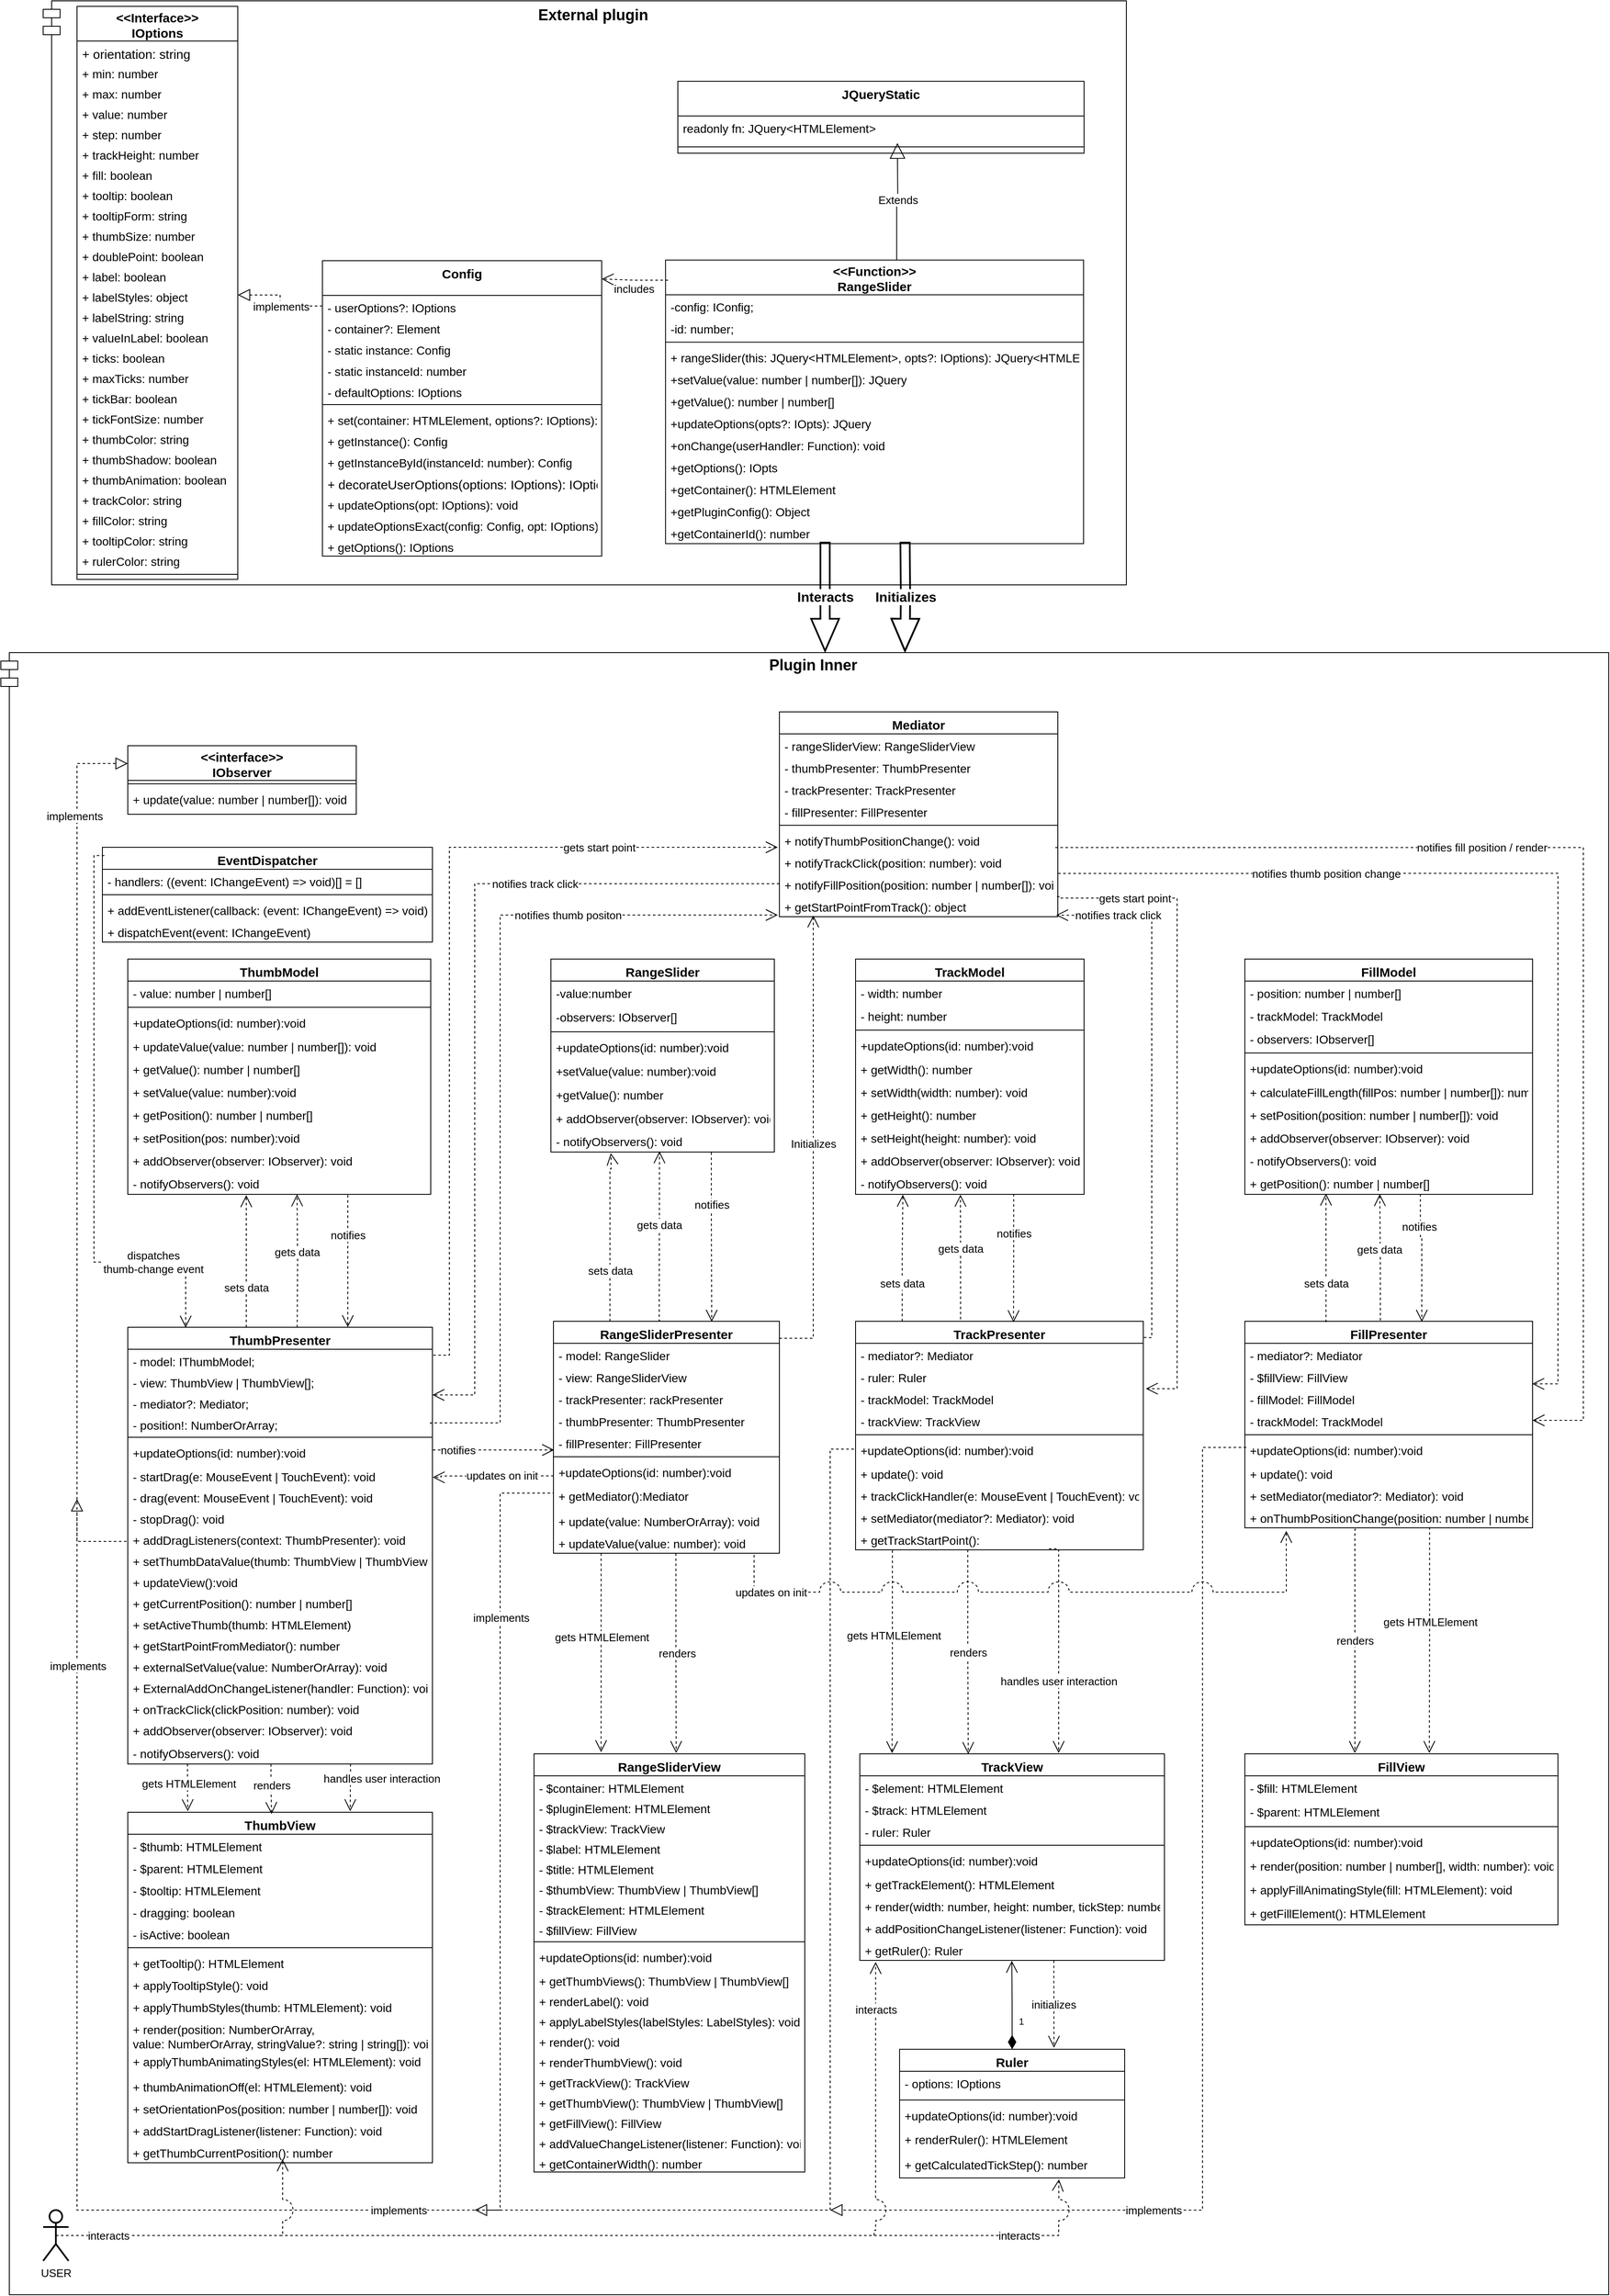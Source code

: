 <mxfile version="22.0.8" type="device">
  <diagram name="Страница — 1" id="O2DKld475pdmEx9NA0Uo">
    <mxGraphModel dx="1434" dy="1933" grid="1" gridSize="10" guides="1" tooltips="1" connect="1" arrows="1" fold="1" page="1" pageScale="1" pageWidth="827" pageHeight="1169" math="0" shadow="0">
      <root>
        <mxCell id="0" />
        <mxCell id="1" parent="0" />
        <mxCell id="pQNl8kFYSYKoo_jJR8Nf-14" value="&lt;font style=&quot;font-size: 18px;&quot;&gt;Plugin Inner&lt;/font&gt;" style="shape=module;align=left;spacingLeft=20;align=center;verticalAlign=top;whiteSpace=wrap;html=1;movable=1;resizable=1;rotatable=1;deletable=1;editable=1;locked=0;connectable=1;fontSize=15;fontStyle=1;startSize=41;spacing=0;" parent="1" vertex="1">
          <mxGeometry x="740" y="130" width="1900" height="1940" as="geometry" />
        </mxCell>
        <mxCell id="pQNl8kFYSYKoo_jJR8Nf-9" value="&lt;font style=&quot;font-size: 18px;&quot;&gt;&lt;b&gt;External plugin&lt;/b&gt;&lt;/font&gt;" style="shape=module;align=left;spacingLeft=20;align=center;verticalAlign=top;whiteSpace=wrap;html=1;movable=1;resizable=1;rotatable=1;deletable=1;editable=1;locked=0;connectable=1;" parent="1" vertex="1">
          <mxGeometry x="790" y="-640" width="1280" height="690" as="geometry" />
        </mxCell>
        <mxCell id="ADWufYTODqnqWgLy_RdV-12" value="EventDispatcher" style="swimlane;fontStyle=1;align=center;verticalAlign=top;childLayout=stackLayout;horizontal=1;startSize=26;horizontalStack=0;resizeParent=1;resizeParentMax=0;resizeLast=0;collapsible=0;marginBottom=0;fontSize=15;" parent="1" vertex="1">
          <mxGeometry x="860" y="360" width="390" height="112" as="geometry" />
        </mxCell>
        <mxCell id="ADWufYTODqnqWgLy_RdV-14" value="- handlers: ((event: IChangeEvent) =&gt; void)[] = []" style="text;strokeColor=none;fillColor=none;align=left;verticalAlign=top;spacingLeft=4;spacingRight=4;overflow=hidden;rotatable=0;points=[[0,0.5],[1,0.5]];portConstraint=eastwest;fontSize=14;" parent="ADWufYTODqnqWgLy_RdV-12" vertex="1">
          <mxGeometry y="26" width="390" height="26" as="geometry" />
        </mxCell>
        <mxCell id="ADWufYTODqnqWgLy_RdV-13" style="line;strokeWidth=1;fillColor=none;align=left;verticalAlign=middle;spacingTop=-1;spacingLeft=3;spacingRight=3;rotatable=0;labelPosition=right;points=[];portConstraint=eastwest;strokeColor=inherit;" parent="ADWufYTODqnqWgLy_RdV-12" vertex="1">
          <mxGeometry y="52" width="390" height="8" as="geometry" />
        </mxCell>
        <mxCell id="ADWufYTODqnqWgLy_RdV-15" value="+  addEventListener(callback: (event: IChangeEvent) =&gt; void)" style="text;strokeColor=none;fillColor=none;align=left;verticalAlign=top;spacingLeft=4;spacingRight=4;overflow=hidden;rotatable=0;points=[[0,0.5],[1,0.5]];portConstraint=eastwest;fontSize=14;" parent="ADWufYTODqnqWgLy_RdV-12" vertex="1">
          <mxGeometry y="60" width="390" height="26" as="geometry" />
        </mxCell>
        <mxCell id="ADWufYTODqnqWgLy_RdV-16" value="+ dispatchEvent(event: IChangeEvent)" style="text;strokeColor=none;fillColor=none;align=left;verticalAlign=top;spacingLeft=4;spacingRight=4;overflow=hidden;rotatable=0;points=[[0,0.5],[1,0.5]];portConstraint=eastwest;fontSize=14;" parent="ADWufYTODqnqWgLy_RdV-12" vertex="1">
          <mxGeometry y="86" width="390" height="26" as="geometry" />
        </mxCell>
        <mxCell id="ADWufYTODqnqWgLy_RdV-17" value="RangeSlider" style="swimlane;fontStyle=1;align=center;verticalAlign=top;childLayout=stackLayout;horizontal=1;startSize=26;horizontalStack=0;resizeParent=1;resizeParentMax=0;resizeLast=0;collapsible=0;marginBottom=0;fontSize=15;" parent="1" vertex="1">
          <mxGeometry x="1390" y="492" width="264" height="228" as="geometry" />
        </mxCell>
        <mxCell id="ADWufYTODqnqWgLy_RdV-18" value="-value:number" style="text;strokeColor=none;fillColor=none;align=left;verticalAlign=top;spacingLeft=4;spacingRight=4;overflow=hidden;rotatable=0;points=[[0,0.5],[1,0.5]];portConstraint=eastwest;fontSize=14;" parent="ADWufYTODqnqWgLy_RdV-17" vertex="1">
          <mxGeometry y="26" width="264" height="28" as="geometry" />
        </mxCell>
        <mxCell id="ADWufYTODqnqWgLy_RdV-19" value="-observers: IObserver[]" style="text;strokeColor=none;fillColor=none;align=left;verticalAlign=top;spacingLeft=4;spacingRight=4;overflow=hidden;rotatable=0;points=[[0,0.5],[1,0.5]];portConstraint=eastwest;fontSize=14;" parent="ADWufYTODqnqWgLy_RdV-17" vertex="1">
          <mxGeometry y="54" width="264" height="28" as="geometry" />
        </mxCell>
        <mxCell id="ADWufYTODqnqWgLy_RdV-20" style="line;strokeWidth=1;fillColor=none;align=left;verticalAlign=middle;spacingTop=-1;spacingLeft=3;spacingRight=3;rotatable=0;labelPosition=right;points=[];portConstraint=eastwest;strokeColor=inherit;" parent="ADWufYTODqnqWgLy_RdV-17" vertex="1">
          <mxGeometry y="82" width="264" height="8" as="geometry" />
        </mxCell>
        <mxCell id="ADWufYTODqnqWgLy_RdV-21" value="+updateOptions(id: number):void" style="text;strokeColor=none;fillColor=none;align=left;verticalAlign=top;spacingLeft=4;spacingRight=4;overflow=hidden;rotatable=0;points=[[0,0.5],[1,0.5]];portConstraint=eastwest;fontSize=14;" parent="ADWufYTODqnqWgLy_RdV-17" vertex="1">
          <mxGeometry y="90" width="264" height="28" as="geometry" />
        </mxCell>
        <mxCell id="ADWufYTODqnqWgLy_RdV-22" value="+setValue(value: number):void" style="text;strokeColor=none;fillColor=none;align=left;verticalAlign=top;spacingLeft=4;spacingRight=4;overflow=hidden;rotatable=0;points=[[0,0.5],[1,0.5]];portConstraint=eastwest;fontSize=14;" parent="ADWufYTODqnqWgLy_RdV-17" vertex="1">
          <mxGeometry y="118" width="264" height="28" as="geometry" />
        </mxCell>
        <mxCell id="ADWufYTODqnqWgLy_RdV-23" value="+getValue(): number" style="text;strokeColor=none;fillColor=none;align=left;verticalAlign=top;spacingLeft=4;spacingRight=4;overflow=hidden;rotatable=0;points=[[0,0.5],[1,0.5]];portConstraint=eastwest;fontSize=14;" parent="ADWufYTODqnqWgLy_RdV-17" vertex="1">
          <mxGeometry y="146" width="264" height="28" as="geometry" />
        </mxCell>
        <mxCell id="pQNl8kFYSYKoo_jJR8Nf-206" value="+ addObserver(observer: IObserver): void" style="text;strokeColor=none;fillColor=none;align=left;verticalAlign=top;spacingLeft=4;spacingRight=4;overflow=hidden;rotatable=0;points=[[0,0.5],[1,0.5]];portConstraint=eastwest;fontSize=14;" parent="ADWufYTODqnqWgLy_RdV-17" vertex="1">
          <mxGeometry y="174" width="264" height="27" as="geometry" />
        </mxCell>
        <mxCell id="pQNl8kFYSYKoo_jJR8Nf-207" value="- notifyObservers(): void" style="text;strokeColor=none;fillColor=none;align=left;verticalAlign=top;spacingLeft=4;spacingRight=4;overflow=hidden;rotatable=0;points=[[0,0.5],[1,0.5]];portConstraint=eastwest;fontSize=14;" parent="ADWufYTODqnqWgLy_RdV-17" vertex="1">
          <mxGeometry y="201" width="264" height="27" as="geometry" />
        </mxCell>
        <mxCell id="ADWufYTODqnqWgLy_RdV-32" value="TrackModel" style="swimlane;fontStyle=1;align=center;verticalAlign=top;childLayout=stackLayout;horizontal=1;startSize=26;horizontalStack=0;resizeParent=1;resizeParentMax=0;resizeLast=0;collapsible=0;marginBottom=0;fontSize=15;" parent="1" vertex="1">
          <mxGeometry x="1750" y="492" width="270" height="278" as="geometry" />
        </mxCell>
        <mxCell id="ADWufYTODqnqWgLy_RdV-33" value="- width: number" style="text;strokeColor=none;fillColor=none;align=left;verticalAlign=top;spacingLeft=4;spacingRight=4;overflow=hidden;rotatable=0;points=[[0,0.5],[1,0.5]];portConstraint=eastwest;fontSize=14;" parent="ADWufYTODqnqWgLy_RdV-32" vertex="1">
          <mxGeometry y="26" width="270" height="27" as="geometry" />
        </mxCell>
        <mxCell id="ADWufYTODqnqWgLy_RdV-34" value="- height: number" style="text;strokeColor=none;fillColor=none;align=left;verticalAlign=top;spacingLeft=4;spacingRight=4;overflow=hidden;rotatable=0;points=[[0,0.5],[1,0.5]];portConstraint=eastwest;fontSize=14;" parent="ADWufYTODqnqWgLy_RdV-32" vertex="1">
          <mxGeometry y="53" width="270" height="27" as="geometry" />
        </mxCell>
        <mxCell id="ADWufYTODqnqWgLy_RdV-35" style="line;strokeWidth=1;fillColor=none;align=left;verticalAlign=middle;spacingTop=-1;spacingLeft=3;spacingRight=3;rotatable=0;labelPosition=right;points=[];portConstraint=eastwest;strokeColor=inherit;" parent="ADWufYTODqnqWgLy_RdV-32" vertex="1">
          <mxGeometry y="80" width="270" height="8" as="geometry" />
        </mxCell>
        <mxCell id="pQNl8kFYSYKoo_jJR8Nf-268" value="+updateOptions(id: number):void" style="text;strokeColor=none;fillColor=none;align=left;verticalAlign=top;spacingLeft=4;spacingRight=4;overflow=hidden;rotatable=0;points=[[0,0.5],[1,0.5]];portConstraint=eastwest;fontSize=14;" parent="ADWufYTODqnqWgLy_RdV-32" vertex="1">
          <mxGeometry y="88" width="270" height="28" as="geometry" />
        </mxCell>
        <mxCell id="ADWufYTODqnqWgLy_RdV-36" value="+ getWidth(): number" style="text;strokeColor=none;fillColor=none;align=left;verticalAlign=top;spacingLeft=4;spacingRight=4;overflow=hidden;rotatable=0;points=[[0,0.5],[1,0.5]];portConstraint=eastwest;fontSize=14;" parent="ADWufYTODqnqWgLy_RdV-32" vertex="1">
          <mxGeometry y="116" width="270" height="27" as="geometry" />
        </mxCell>
        <mxCell id="ADWufYTODqnqWgLy_RdV-37" value="+ setWidth(width: number): void" style="text;strokeColor=none;fillColor=none;align=left;verticalAlign=top;spacingLeft=4;spacingRight=4;overflow=hidden;rotatable=0;points=[[0,0.5],[1,0.5]];portConstraint=eastwest;fontSize=14;" parent="ADWufYTODqnqWgLy_RdV-32" vertex="1">
          <mxGeometry y="143" width="270" height="27" as="geometry" />
        </mxCell>
        <mxCell id="ADWufYTODqnqWgLy_RdV-38" value="+ getHeight(): number" style="text;strokeColor=none;fillColor=none;align=left;verticalAlign=top;spacingLeft=4;spacingRight=4;overflow=hidden;rotatable=0;points=[[0,0.5],[1,0.5]];portConstraint=eastwest;fontSize=14;" parent="ADWufYTODqnqWgLy_RdV-32" vertex="1">
          <mxGeometry y="170" width="270" height="27" as="geometry" />
        </mxCell>
        <mxCell id="ADWufYTODqnqWgLy_RdV-39" value="+ setHeight(height: number): void" style="text;strokeColor=none;fillColor=none;align=left;verticalAlign=top;spacingLeft=4;spacingRight=4;overflow=hidden;rotatable=0;points=[[0,0.5],[1,0.5]];portConstraint=eastwest;fontSize=14;" parent="ADWufYTODqnqWgLy_RdV-32" vertex="1">
          <mxGeometry y="197" width="270" height="27" as="geometry" />
        </mxCell>
        <mxCell id="pQNl8kFYSYKoo_jJR8Nf-208" value="+ addObserver(observer: IObserver): void" style="text;strokeColor=none;fillColor=none;align=left;verticalAlign=top;spacingLeft=4;spacingRight=4;overflow=hidden;rotatable=0;points=[[0,0.5],[1,0.5]];portConstraint=eastwest;fontSize=14;" parent="ADWufYTODqnqWgLy_RdV-32" vertex="1">
          <mxGeometry y="224" width="270" height="27" as="geometry" />
        </mxCell>
        <mxCell id="pQNl8kFYSYKoo_jJR8Nf-209" value="- notifyObservers(): void" style="text;strokeColor=none;fillColor=none;align=left;verticalAlign=top;spacingLeft=4;spacingRight=4;overflow=hidden;rotatable=0;points=[[0,0.5],[1,0.5]];portConstraint=eastwest;fontSize=14;" parent="ADWufYTODqnqWgLy_RdV-32" vertex="1">
          <mxGeometry y="251" width="270" height="27" as="geometry" />
        </mxCell>
        <mxCell id="ADWufYTODqnqWgLy_RdV-40" value="FillModel" style="swimlane;fontStyle=1;align=center;verticalAlign=top;childLayout=stackLayout;horizontal=1;startSize=26;horizontalStack=0;resizeParent=1;resizeParentMax=0;resizeLast=0;collapsible=0;marginBottom=0;fontSize=15;" parent="1" vertex="1">
          <mxGeometry x="2210" y="492" width="340" height="278" as="geometry" />
        </mxCell>
        <mxCell id="ADWufYTODqnqWgLy_RdV-41" value="- position: number | number[]" style="text;strokeColor=none;fillColor=none;align=left;verticalAlign=top;spacingLeft=4;spacingRight=4;overflow=hidden;rotatable=0;points=[[0,0.5],[1,0.5]];portConstraint=eastwest;fontSize=14;" parent="ADWufYTODqnqWgLy_RdV-40" vertex="1">
          <mxGeometry y="26" width="340" height="27" as="geometry" />
        </mxCell>
        <mxCell id="ADWufYTODqnqWgLy_RdV-42" value="- trackModel: TrackModel" style="text;strokeColor=none;fillColor=none;align=left;verticalAlign=top;spacingLeft=4;spacingRight=4;overflow=hidden;rotatable=0;points=[[0,0.5],[1,0.5]];portConstraint=eastwest;fontSize=14;" parent="ADWufYTODqnqWgLy_RdV-40" vertex="1">
          <mxGeometry y="53" width="340" height="27" as="geometry" />
        </mxCell>
        <mxCell id="ADWufYTODqnqWgLy_RdV-43" value="- observers: IObserver[]" style="text;strokeColor=none;fillColor=none;align=left;verticalAlign=top;spacingLeft=4;spacingRight=4;overflow=hidden;rotatable=0;points=[[0,0.5],[1,0.5]];portConstraint=eastwest;fontSize=14;" parent="ADWufYTODqnqWgLy_RdV-40" vertex="1">
          <mxGeometry y="80" width="340" height="27" as="geometry" />
        </mxCell>
        <mxCell id="ADWufYTODqnqWgLy_RdV-44" style="line;strokeWidth=1;fillColor=none;align=left;verticalAlign=middle;spacingTop=-1;spacingLeft=3;spacingRight=3;rotatable=0;labelPosition=right;points=[];portConstraint=eastwest;strokeColor=inherit;" parent="ADWufYTODqnqWgLy_RdV-40" vertex="1">
          <mxGeometry y="107" width="340" height="8" as="geometry" />
        </mxCell>
        <mxCell id="pQNl8kFYSYKoo_jJR8Nf-269" value="+updateOptions(id: number):void" style="text;strokeColor=none;fillColor=none;align=left;verticalAlign=top;spacingLeft=4;spacingRight=4;overflow=hidden;rotatable=0;points=[[0,0.5],[1,0.5]];portConstraint=eastwest;fontSize=14;" parent="ADWufYTODqnqWgLy_RdV-40" vertex="1">
          <mxGeometry y="115" width="340" height="28" as="geometry" />
        </mxCell>
        <mxCell id="ADWufYTODqnqWgLy_RdV-45" value="+ calculateFillLength(fillPos: number | number[]): number" style="text;strokeColor=none;fillColor=none;align=left;verticalAlign=top;spacingLeft=4;spacingRight=4;overflow=hidden;rotatable=0;points=[[0,0.5],[1,0.5]];portConstraint=eastwest;fontSize=14;" parent="ADWufYTODqnqWgLy_RdV-40" vertex="1">
          <mxGeometry y="143" width="340" height="27" as="geometry" />
        </mxCell>
        <mxCell id="ADWufYTODqnqWgLy_RdV-46" value="+ setPosition(position: number | number[]): void" style="text;strokeColor=none;fillColor=none;align=left;verticalAlign=top;spacingLeft=4;spacingRight=4;overflow=hidden;rotatable=0;points=[[0,0.5],[1,0.5]];portConstraint=eastwest;fontSize=14;" parent="ADWufYTODqnqWgLy_RdV-40" vertex="1">
          <mxGeometry y="170" width="340" height="27" as="geometry" />
        </mxCell>
        <mxCell id="pQNl8kFYSYKoo_jJR8Nf-210" value="+ addObserver(observer: IObserver): void" style="text;strokeColor=none;fillColor=none;align=left;verticalAlign=top;spacingLeft=4;spacingRight=4;overflow=hidden;rotatable=0;points=[[0,0.5],[1,0.5]];portConstraint=eastwest;fontSize=14;" parent="ADWufYTODqnqWgLy_RdV-40" vertex="1">
          <mxGeometry y="197" width="340" height="27" as="geometry" />
        </mxCell>
        <mxCell id="pQNl8kFYSYKoo_jJR8Nf-211" value="- notifyObservers(): void" style="text;strokeColor=none;fillColor=none;align=left;verticalAlign=top;spacingLeft=4;spacingRight=4;overflow=hidden;rotatable=0;points=[[0,0.5],[1,0.5]];portConstraint=eastwest;fontSize=14;" parent="ADWufYTODqnqWgLy_RdV-40" vertex="1">
          <mxGeometry y="224" width="340" height="27" as="geometry" />
        </mxCell>
        <mxCell id="ADWufYTODqnqWgLy_RdV-47" value="+ getPosition(): number | number[]" style="text;strokeColor=none;fillColor=none;align=left;verticalAlign=top;spacingLeft=4;spacingRight=4;overflow=hidden;rotatable=0;points=[[0,0.5],[1,0.5]];portConstraint=eastwest;fontSize=14;" parent="ADWufYTODqnqWgLy_RdV-40" vertex="1">
          <mxGeometry y="251" width="340" height="27" as="geometry" />
        </mxCell>
        <mxCell id="ADWufYTODqnqWgLy_RdV-48" value="Ruler" style="swimlane;fontStyle=1;align=center;verticalAlign=top;childLayout=stackLayout;horizontal=1;startSize=26;horizontalStack=0;resizeParent=1;resizeParentMax=0;resizeLast=0;collapsible=0;marginBottom=0;fontSize=15;" parent="1" vertex="1">
          <mxGeometry x="1802" y="1780" width="266" height="152" as="geometry" />
        </mxCell>
        <mxCell id="ADWufYTODqnqWgLy_RdV-49" value="- options: IOptions" style="text;strokeColor=none;fillColor=none;align=left;verticalAlign=top;spacingLeft=4;spacingRight=4;overflow=hidden;rotatable=0;points=[[0,0.5],[1,0.5]];portConstraint=eastwest;fontSize=14;" parent="ADWufYTODqnqWgLy_RdV-48" vertex="1">
          <mxGeometry y="26" width="266" height="30" as="geometry" />
        </mxCell>
        <mxCell id="ADWufYTODqnqWgLy_RdV-50" style="line;strokeWidth=1;fillColor=none;align=left;verticalAlign=middle;spacingTop=-1;spacingLeft=3;spacingRight=3;rotatable=0;labelPosition=right;points=[];portConstraint=eastwest;strokeColor=inherit;" parent="ADWufYTODqnqWgLy_RdV-48" vertex="1">
          <mxGeometry y="56" width="266" height="8" as="geometry" />
        </mxCell>
        <mxCell id="pQNl8kFYSYKoo_jJR8Nf-277" value="+updateOptions(id: number):void" style="text;strokeColor=none;fillColor=none;align=left;verticalAlign=top;spacingLeft=4;spacingRight=4;overflow=hidden;rotatable=0;points=[[0,0.5],[1,0.5]];portConstraint=eastwest;fontSize=14;" parent="ADWufYTODqnqWgLy_RdV-48" vertex="1">
          <mxGeometry y="64" width="266" height="28" as="geometry" />
        </mxCell>
        <mxCell id="ADWufYTODqnqWgLy_RdV-51" value="+ renderRuler(): HTMLElement" style="text;strokeColor=none;fillColor=none;align=left;verticalAlign=top;spacingLeft=4;spacingRight=4;overflow=hidden;rotatable=0;points=[[0,0.5],[1,0.5]];portConstraint=eastwest;fontSize=14;" parent="ADWufYTODqnqWgLy_RdV-48" vertex="1">
          <mxGeometry y="92" width="266" height="30" as="geometry" />
        </mxCell>
        <mxCell id="ADWufYTODqnqWgLy_RdV-52" value="+ getCalculatedTickStep(): number" style="text;strokeColor=none;fillColor=none;align=left;verticalAlign=top;spacingLeft=4;spacingRight=4;overflow=hidden;rotatable=0;points=[[0,0.5],[1,0.5]];portConstraint=eastwest;fontSize=14;" parent="ADWufYTODqnqWgLy_RdV-48" vertex="1">
          <mxGeometry y="122" width="266" height="30" as="geometry" />
        </mxCell>
        <mxCell id="ADWufYTODqnqWgLy_RdV-53" value="&lt;&lt;interface&gt;&gt;&#xa;IObserver" style="swimlane;fontStyle=1;align=center;verticalAlign=top;childLayout=stackLayout;horizontal=1;startSize=41;horizontalStack=0;resizeParent=1;resizeParentMax=0;resizeLast=0;collapsible=0;marginBottom=0;fontSize=15;spacing=0;" parent="1" vertex="1">
          <mxGeometry x="890" y="240" width="270" height="81" as="geometry" />
        </mxCell>
        <mxCell id="ADWufYTODqnqWgLy_RdV-54" style="line;strokeWidth=1;fillColor=none;align=left;verticalAlign=middle;spacingTop=-1;spacingLeft=3;spacingRight=3;rotatable=0;labelPosition=right;points=[];portConstraint=eastwest;strokeColor=inherit;" parent="ADWufYTODqnqWgLy_RdV-53" vertex="1">
          <mxGeometry y="41" width="270" height="8" as="geometry" />
        </mxCell>
        <mxCell id="ADWufYTODqnqWgLy_RdV-55" value="+ update(value: number | number[]): void" style="text;strokeColor=none;fillColor=none;align=left;verticalAlign=top;spacingLeft=4;spacingRight=4;overflow=hidden;rotatable=0;points=[[0,0.5],[1,0.5]];portConstraint=eastwest;fontSize=14;" parent="ADWufYTODqnqWgLy_RdV-53" vertex="1">
          <mxGeometry y="49" width="270" height="32" as="geometry" />
        </mxCell>
        <mxCell id="ADWufYTODqnqWgLy_RdV-56" value="RangeSliderPresenter" style="swimlane;fontStyle=1;align=center;verticalAlign=top;childLayout=stackLayout;horizontal=1;startSize=26;horizontalStack=0;resizeParent=1;resizeParentMax=0;resizeLast=0;collapsible=0;marginBottom=0;fontSize=15;" parent="1" vertex="1">
          <mxGeometry x="1393" y="920" width="267" height="274" as="geometry" />
        </mxCell>
        <mxCell id="ADWufYTODqnqWgLy_RdV-57" value="- model: RangeSlider" style="text;strokeColor=none;fillColor=none;align=left;verticalAlign=top;spacingLeft=4;spacingRight=4;overflow=hidden;rotatable=0;points=[[0,0.5],[1,0.5]];portConstraint=eastwest;fontSize=14;" parent="ADWufYTODqnqWgLy_RdV-56" vertex="1">
          <mxGeometry y="26" width="267" height="26" as="geometry" />
        </mxCell>
        <mxCell id="ADWufYTODqnqWgLy_RdV-58" value="- view: RangeSliderView" style="text;strokeColor=none;fillColor=none;align=left;verticalAlign=top;spacingLeft=4;spacingRight=4;overflow=hidden;rotatable=0;points=[[0,0.5],[1,0.5]];portConstraint=eastwest;fontSize=14;" parent="ADWufYTODqnqWgLy_RdV-56" vertex="1">
          <mxGeometry y="52" width="267" height="26" as="geometry" />
        </mxCell>
        <mxCell id="ADWufYTODqnqWgLy_RdV-59" value="- trackPresenter: rackPresenter" style="text;strokeColor=none;fillColor=none;align=left;verticalAlign=top;spacingLeft=4;spacingRight=4;overflow=hidden;rotatable=0;points=[[0,0.5],[1,0.5]];portConstraint=eastwest;fontSize=14;" parent="ADWufYTODqnqWgLy_RdV-56" vertex="1">
          <mxGeometry y="78" width="267" height="26" as="geometry" />
        </mxCell>
        <mxCell id="ADWufYTODqnqWgLy_RdV-60" value="- thumbPresenter: ThumbPresenter" style="text;strokeColor=none;fillColor=none;align=left;verticalAlign=top;spacingLeft=4;spacingRight=4;overflow=hidden;rotatable=0;points=[[0,0.5],[1,0.5]];portConstraint=eastwest;fontSize=14;" parent="ADWufYTODqnqWgLy_RdV-56" vertex="1">
          <mxGeometry y="104" width="267" height="26" as="geometry" />
        </mxCell>
        <mxCell id="ADWufYTODqnqWgLy_RdV-61" value="- fillPresenter: FillPresenter" style="text;strokeColor=none;fillColor=none;align=left;verticalAlign=top;spacingLeft=4;spacingRight=4;overflow=hidden;rotatable=0;points=[[0,0.5],[1,0.5]];portConstraint=eastwest;fontSize=14;" parent="ADWufYTODqnqWgLy_RdV-56" vertex="1">
          <mxGeometry y="130" width="267" height="26" as="geometry" />
        </mxCell>
        <mxCell id="ADWufYTODqnqWgLy_RdV-62" style="line;strokeWidth=1;fillColor=none;align=left;verticalAlign=middle;spacingTop=-1;spacingLeft=3;spacingRight=3;rotatable=0;labelPosition=right;points=[];portConstraint=eastwest;strokeColor=inherit;" parent="ADWufYTODqnqWgLy_RdV-56" vertex="1">
          <mxGeometry y="156" width="267" height="8" as="geometry" />
        </mxCell>
        <mxCell id="pQNl8kFYSYKoo_jJR8Nf-270" value="+updateOptions(id: number):void" style="text;strokeColor=none;fillColor=none;align=left;verticalAlign=top;spacingLeft=4;spacingRight=4;overflow=hidden;rotatable=0;points=[[0,0.5],[1,0.5]];portConstraint=eastwest;fontSize=14;" parent="ADWufYTODqnqWgLy_RdV-56" vertex="1">
          <mxGeometry y="164" width="267" height="28" as="geometry" />
        </mxCell>
        <mxCell id="ADWufYTODqnqWgLy_RdV-63" value="+ getMediator():Mediator" style="text;strokeColor=none;fillColor=none;align=left;verticalAlign=top;spacingLeft=4;spacingRight=4;overflow=hidden;rotatable=0;points=[[0,0.5],[1,0.5]];portConstraint=eastwest;fontSize=14;" parent="ADWufYTODqnqWgLy_RdV-56" vertex="1">
          <mxGeometry y="192" width="267" height="30" as="geometry" />
        </mxCell>
        <mxCell id="ADWufYTODqnqWgLy_RdV-64" value="+ update(value: NumberOrArray): void" style="text;strokeColor=none;fillColor=none;align=left;verticalAlign=top;spacingLeft=4;spacingRight=4;overflow=hidden;rotatable=0;points=[[0,0.5],[1,0.5]];portConstraint=eastwest;fontSize=14;" parent="ADWufYTODqnqWgLy_RdV-56" vertex="1">
          <mxGeometry y="222" width="267" height="26" as="geometry" />
        </mxCell>
        <mxCell id="ADWufYTODqnqWgLy_RdV-65" value="+ updateValue(value: number): void" style="text;strokeColor=none;fillColor=none;align=left;verticalAlign=top;spacingLeft=4;spacingRight=4;overflow=hidden;rotatable=0;points=[[0,0.5],[1,0.5]];portConstraint=eastwest;fontSize=14;" parent="ADWufYTODqnqWgLy_RdV-56" vertex="1">
          <mxGeometry y="248" width="267" height="26" as="geometry" />
        </mxCell>
        <mxCell id="qulfv3zckrtIXR-0wow6-3" value="" style="endArrow=block;dashed=1;endFill=0;endSize=12;html=1;rounded=0;edgeStyle=orthogonalEdgeStyle;exitX=0;exitY=0.5;exitDx=0;exitDy=0;" parent="ADWufYTODqnqWgLy_RdV-56" source="ADWufYTODqnqWgLy_RdV-64" edge="1">
          <mxGeometry width="160" relative="1" as="geometry">
            <mxPoint x="-643" y="623" as="sourcePoint" />
            <mxPoint x="-563" y="210" as="targetPoint" />
            <Array as="points">
              <mxPoint y="203" />
              <mxPoint x="-63" y="203" />
              <mxPoint x="-63" y="1050" />
              <mxPoint x="-563" y="1050" />
            </Array>
          </mxGeometry>
        </mxCell>
        <mxCell id="qulfv3zckrtIXR-0wow6-7" value="&lt;font style=&quot;font-size: 13px;&quot;&gt;implements&lt;/font&gt;" style="edgeLabel;html=1;align=center;verticalAlign=middle;resizable=0;points=[];fontSize=12;" parent="qulfv3zckrtIXR-0wow6-3" vertex="1" connectable="0">
          <mxGeometry x="0.827" y="-1" relative="1" as="geometry">
            <mxPoint y="-1" as="offset" />
          </mxGeometry>
        </mxCell>
        <mxCell id="pQNl8kFYSYKoo_jJR8Nf-27" value="&lt;font style=&quot;font-size: 13px;&quot;&gt;implements&lt;/font&gt;" style="edgeLabel;html=1;align=center;verticalAlign=middle;resizable=0;points=[];" parent="qulfv3zckrtIXR-0wow6-3" vertex="1" connectable="0">
          <mxGeometry x="-0.878" y="1" relative="1" as="geometry">
            <mxPoint y="103" as="offset" />
          </mxGeometry>
        </mxCell>
        <mxCell id="ADWufYTODqnqWgLy_RdV-66" value="ThumbPresenter" style="swimlane;fontStyle=1;align=center;verticalAlign=top;childLayout=stackLayout;horizontal=1;startSize=26;horizontalStack=0;resizeParent=1;resizeParentMax=0;resizeLast=0;collapsible=0;marginBottom=0;fontSize=15;" parent="1" vertex="1">
          <mxGeometry x="890" y="927" width="360" height="516" as="geometry" />
        </mxCell>
        <mxCell id="ADWufYTODqnqWgLy_RdV-67" value="- model: IThumbModel;" style="text;strokeColor=none;fillColor=none;align=left;verticalAlign=top;spacingLeft=4;spacingRight=4;overflow=hidden;rotatable=0;points=[[0,0.5],[1,0.5]];portConstraint=eastwest;fontSize=14;" parent="ADWufYTODqnqWgLy_RdV-66" vertex="1">
          <mxGeometry y="26" width="360" height="25" as="geometry" />
        </mxCell>
        <mxCell id="ADWufYTODqnqWgLy_RdV-68" value="- view: ThumbView | ThumbView[];" style="text;strokeColor=none;fillColor=none;align=left;verticalAlign=top;spacingLeft=4;spacingRight=4;overflow=hidden;rotatable=0;points=[[0,0.5],[1,0.5]];portConstraint=eastwest;fontSize=14;" parent="ADWufYTODqnqWgLy_RdV-66" vertex="1">
          <mxGeometry y="51" width="360" height="25" as="geometry" />
        </mxCell>
        <mxCell id="ADWufYTODqnqWgLy_RdV-69" value="- mediator?: Mediator;" style="text;strokeColor=none;fillColor=none;align=left;verticalAlign=top;spacingLeft=4;spacingRight=4;overflow=hidden;rotatable=0;points=[[0,0.5],[1,0.5]];portConstraint=eastwest;fontSize=14;" parent="ADWufYTODqnqWgLy_RdV-66" vertex="1">
          <mxGeometry y="76" width="360" height="25" as="geometry" />
        </mxCell>
        <mxCell id="ADWufYTODqnqWgLy_RdV-70" value="- position!: NumberOrArray;" style="text;strokeColor=none;fillColor=none;align=left;verticalAlign=top;spacingLeft=4;spacingRight=4;overflow=hidden;rotatable=0;points=[[0,0.5],[1,0.5]];portConstraint=eastwest;fontSize=14;" parent="ADWufYTODqnqWgLy_RdV-66" vertex="1">
          <mxGeometry y="101" width="360" height="25" as="geometry" />
        </mxCell>
        <mxCell id="ADWufYTODqnqWgLy_RdV-71" style="line;strokeWidth=1;fillColor=none;align=left;verticalAlign=middle;spacingTop=-1;spacingLeft=3;spacingRight=3;rotatable=0;labelPosition=right;points=[];portConstraint=eastwest;strokeColor=inherit;" parent="ADWufYTODqnqWgLy_RdV-66" vertex="1">
          <mxGeometry y="126" width="360" height="8" as="geometry" />
        </mxCell>
        <mxCell id="pQNl8kFYSYKoo_jJR8Nf-271" value="+updateOptions(id: number):void" style="text;strokeColor=none;fillColor=none;align=left;verticalAlign=top;spacingLeft=4;spacingRight=4;overflow=hidden;rotatable=0;points=[[0,0.5],[1,0.5]];portConstraint=eastwest;fontSize=14;" parent="ADWufYTODqnqWgLy_RdV-66" vertex="1">
          <mxGeometry y="134" width="360" height="28" as="geometry" />
        </mxCell>
        <mxCell id="ADWufYTODqnqWgLy_RdV-72" value="- startDrag(e: MouseEvent | TouchEvent): void" style="text;strokeColor=none;fillColor=none;align=left;verticalAlign=top;spacingLeft=4;spacingRight=4;overflow=hidden;rotatable=0;points=[[0,0.5],[1,0.5]];portConstraint=eastwest;fontSize=14;" parent="ADWufYTODqnqWgLy_RdV-66" vertex="1">
          <mxGeometry y="162" width="360" height="25" as="geometry" />
        </mxCell>
        <mxCell id="ADWufYTODqnqWgLy_RdV-73" value="- drag(event: MouseEvent | TouchEvent): void" style="text;strokeColor=none;fillColor=none;align=left;verticalAlign=top;spacingLeft=4;spacingRight=4;overflow=hidden;rotatable=0;points=[[0,0.5],[1,0.5]];portConstraint=eastwest;fontSize=14;" parent="ADWufYTODqnqWgLy_RdV-66" vertex="1">
          <mxGeometry y="187" width="360" height="25" as="geometry" />
        </mxCell>
        <mxCell id="ADWufYTODqnqWgLy_RdV-74" value="- stopDrag(): void" style="text;strokeColor=none;fillColor=none;align=left;verticalAlign=top;spacingLeft=4;spacingRight=4;overflow=hidden;rotatable=0;points=[[0,0.5],[1,0.5]];portConstraint=eastwest;fontSize=14;" parent="ADWufYTODqnqWgLy_RdV-66" vertex="1">
          <mxGeometry y="212" width="360" height="25" as="geometry" />
        </mxCell>
        <mxCell id="ADWufYTODqnqWgLy_RdV-75" value="+ addDragListeners(context: ThumbPresenter): void" style="text;strokeColor=none;fillColor=none;align=left;verticalAlign=top;spacingLeft=4;spacingRight=4;overflow=hidden;rotatable=0;points=[[0,0.5],[1,0.5]];portConstraint=eastwest;fontSize=14;" parent="ADWufYTODqnqWgLy_RdV-66" vertex="1">
          <mxGeometry y="237" width="360" height="25" as="geometry" />
        </mxCell>
        <mxCell id="ADWufYTODqnqWgLy_RdV-76" value="+ setThumbDataValue(thumb: ThumbView | ThumbView[]): void" style="text;strokeColor=none;fillColor=none;align=left;verticalAlign=top;spacingLeft=4;spacingRight=4;overflow=hidden;rotatable=0;points=[[0,0.5],[1,0.5]];portConstraint=eastwest;fontSize=14;" parent="ADWufYTODqnqWgLy_RdV-66" vertex="1">
          <mxGeometry y="262" width="360" height="25" as="geometry" />
        </mxCell>
        <mxCell id="ADWufYTODqnqWgLy_RdV-77" value="+ updateView():void" style="text;strokeColor=none;fillColor=none;align=left;verticalAlign=top;spacingLeft=4;spacingRight=4;overflow=hidden;rotatable=0;points=[[0,0.5],[1,0.5]];portConstraint=eastwest;fontSize=14;" parent="ADWufYTODqnqWgLy_RdV-66" vertex="1">
          <mxGeometry y="287" width="360" height="25" as="geometry" />
        </mxCell>
        <mxCell id="ADWufYTODqnqWgLy_RdV-78" value="+ getCurrentPosition(): number | number[]" style="text;strokeColor=none;fillColor=none;align=left;verticalAlign=top;spacingLeft=4;spacingRight=4;overflow=hidden;rotatable=0;points=[[0,0.5],[1,0.5]];portConstraint=eastwest;fontSize=14;" parent="ADWufYTODqnqWgLy_RdV-66" vertex="1">
          <mxGeometry y="312" width="360" height="25" as="geometry" />
        </mxCell>
        <mxCell id="ADWufYTODqnqWgLy_RdV-79" value="+ setActiveThumb(thumb: HTMLElement)" style="text;strokeColor=none;fillColor=none;align=left;verticalAlign=top;spacingLeft=4;spacingRight=4;overflow=hidden;rotatable=0;points=[[0,0.5],[1,0.5]];portConstraint=eastwest;fontSize=14;" parent="ADWufYTODqnqWgLy_RdV-66" vertex="1">
          <mxGeometry y="337" width="360" height="25" as="geometry" />
        </mxCell>
        <mxCell id="ADWufYTODqnqWgLy_RdV-80" value="+ getStartPointFromMediator(): number" style="text;strokeColor=none;fillColor=none;align=left;verticalAlign=top;spacingLeft=4;spacingRight=4;overflow=hidden;rotatable=0;points=[[0,0.5],[1,0.5]];portConstraint=eastwest;fontSize=14;" parent="ADWufYTODqnqWgLy_RdV-66" vertex="1">
          <mxGeometry y="362" width="360" height="25" as="geometry" />
        </mxCell>
        <mxCell id="ADWufYTODqnqWgLy_RdV-81" value="+ externalSetValue(value: NumberOrArray): void" style="text;strokeColor=none;fillColor=none;align=left;verticalAlign=top;spacingLeft=4;spacingRight=4;overflow=hidden;rotatable=0;points=[[0,0.5],[1,0.5]];portConstraint=eastwest;fontSize=14;" parent="ADWufYTODqnqWgLy_RdV-66" vertex="1">
          <mxGeometry y="387" width="360" height="25" as="geometry" />
        </mxCell>
        <mxCell id="ADWufYTODqnqWgLy_RdV-82" value="+ ExternalAddOnChangeListener(handler: Function): void" style="text;strokeColor=none;fillColor=none;align=left;verticalAlign=top;spacingLeft=4;spacingRight=4;overflow=hidden;rotatable=0;points=[[0,0.5],[1,0.5]];portConstraint=eastwest;fontSize=14;" parent="ADWufYTODqnqWgLy_RdV-66" vertex="1">
          <mxGeometry y="412" width="360" height="25" as="geometry" />
        </mxCell>
        <mxCell id="ADWufYTODqnqWgLy_RdV-83" value="+ onTrackClick(clickPosition: number): void" style="text;strokeColor=none;fillColor=none;align=left;verticalAlign=top;spacingLeft=4;spacingRight=4;overflow=hidden;rotatable=0;points=[[0,0.5],[1,0.5]];portConstraint=eastwest;fontSize=14;" parent="ADWufYTODqnqWgLy_RdV-66" vertex="1">
          <mxGeometry y="437" width="360" height="25" as="geometry" />
        </mxCell>
        <mxCell id="pQNl8kFYSYKoo_jJR8Nf-255" value="+ addObserver(observer: IObserver): void" style="text;strokeColor=none;fillColor=none;align=left;verticalAlign=top;spacingLeft=4;spacingRight=4;overflow=hidden;rotatable=0;points=[[0,0.5],[1,0.5]];portConstraint=eastwest;fontSize=14;" parent="ADWufYTODqnqWgLy_RdV-66" vertex="1">
          <mxGeometry y="462" width="360" height="27" as="geometry" />
        </mxCell>
        <mxCell id="pQNl8kFYSYKoo_jJR8Nf-256" value="- notifyObservers(): void" style="text;strokeColor=none;fillColor=none;align=left;verticalAlign=top;spacingLeft=4;spacingRight=4;overflow=hidden;rotatable=0;points=[[0,0.5],[1,0.5]];portConstraint=eastwest;fontSize=14;" parent="ADWufYTODqnqWgLy_RdV-66" vertex="1">
          <mxGeometry y="489" width="360" height="27" as="geometry" />
        </mxCell>
        <mxCell id="ADWufYTODqnqWgLy_RdV-84" value="TrackPresenter" style="swimlane;fontStyle=1;align=center;verticalAlign=top;childLayout=stackLayout;horizontal=1;startSize=26;horizontalStack=0;resizeParent=1;resizeParentMax=0;resizeLast=0;collapsible=0;marginBottom=0;fontSize=15;" parent="1" vertex="1">
          <mxGeometry x="1750" y="920" width="340" height="270" as="geometry" />
        </mxCell>
        <mxCell id="ADWufYTODqnqWgLy_RdV-85" value="- mediator?: Mediator" style="text;strokeColor=none;fillColor=none;align=left;verticalAlign=top;spacingLeft=4;spacingRight=4;overflow=hidden;rotatable=0;points=[[0,0.5],[1,0.5]];portConstraint=eastwest;fontSize=14;" parent="ADWufYTODqnqWgLy_RdV-84" vertex="1">
          <mxGeometry y="26" width="340" height="26" as="geometry" />
        </mxCell>
        <mxCell id="ADWufYTODqnqWgLy_RdV-86" value="- ruler: Ruler" style="text;strokeColor=none;fillColor=none;align=left;verticalAlign=top;spacingLeft=4;spacingRight=4;overflow=hidden;rotatable=0;points=[[0,0.5],[1,0.5]];portConstraint=eastwest;fontSize=14;" parent="ADWufYTODqnqWgLy_RdV-84" vertex="1">
          <mxGeometry y="52" width="340" height="26" as="geometry" />
        </mxCell>
        <mxCell id="ADWufYTODqnqWgLy_RdV-87" value="- trackModel: TrackModel" style="text;strokeColor=none;fillColor=none;align=left;verticalAlign=top;spacingLeft=4;spacingRight=4;overflow=hidden;rotatable=0;points=[[0,0.5],[1,0.5]];portConstraint=eastwest;fontSize=14;" parent="ADWufYTODqnqWgLy_RdV-84" vertex="1">
          <mxGeometry y="78" width="340" height="26" as="geometry" />
        </mxCell>
        <mxCell id="ADWufYTODqnqWgLy_RdV-88" value="- trackView: TrackView" style="text;strokeColor=none;fillColor=none;align=left;verticalAlign=top;spacingLeft=4;spacingRight=4;overflow=hidden;rotatable=0;points=[[0,0.5],[1,0.5]];portConstraint=eastwest;fontSize=14;" parent="ADWufYTODqnqWgLy_RdV-84" vertex="1">
          <mxGeometry y="104" width="340" height="26" as="geometry" />
        </mxCell>
        <mxCell id="ADWufYTODqnqWgLy_RdV-89" style="line;strokeWidth=1;fillColor=none;align=left;verticalAlign=middle;spacingTop=-1;spacingLeft=3;spacingRight=3;rotatable=0;labelPosition=right;points=[];portConstraint=eastwest;strokeColor=inherit;" parent="ADWufYTODqnqWgLy_RdV-84" vertex="1">
          <mxGeometry y="130" width="340" height="8" as="geometry" />
        </mxCell>
        <mxCell id="pQNl8kFYSYKoo_jJR8Nf-272" value="+updateOptions(id: number):void" style="text;strokeColor=none;fillColor=none;align=left;verticalAlign=top;spacingLeft=4;spacingRight=4;overflow=hidden;rotatable=0;points=[[0,0.5],[1,0.5]];portConstraint=eastwest;fontSize=14;" parent="ADWufYTODqnqWgLy_RdV-84" vertex="1">
          <mxGeometry y="138" width="340" height="28" as="geometry" />
        </mxCell>
        <mxCell id="ADWufYTODqnqWgLy_RdV-90" value="+ update(): void" style="text;strokeColor=none;fillColor=none;align=left;verticalAlign=top;spacingLeft=4;spacingRight=4;overflow=hidden;rotatable=0;points=[[0,0.5],[1,0.5]];portConstraint=eastwest;fontSize=14;" parent="ADWufYTODqnqWgLy_RdV-84" vertex="1">
          <mxGeometry y="166" width="340" height="26" as="geometry" />
        </mxCell>
        <mxCell id="ADWufYTODqnqWgLy_RdV-91" value="+ trackClickHandler(e: MouseEvent | TouchEvent): void" style="text;strokeColor=none;fillColor=none;align=left;verticalAlign=top;spacingLeft=4;spacingRight=4;overflow=hidden;rotatable=0;points=[[0,0.5],[1,0.5]];portConstraint=eastwest;fontSize=14;" parent="ADWufYTODqnqWgLy_RdV-84" vertex="1">
          <mxGeometry y="192" width="340" height="26" as="geometry" />
        </mxCell>
        <mxCell id="ADWufYTODqnqWgLy_RdV-92" value="+ setMediator(mediator?: Mediator): void" style="text;strokeColor=none;fillColor=none;align=left;verticalAlign=top;spacingLeft=4;spacingRight=4;overflow=hidden;rotatable=0;points=[[0,0.5],[1,0.5]];portConstraint=eastwest;fontSize=14;" parent="ADWufYTODqnqWgLy_RdV-84" vertex="1">
          <mxGeometry y="218" width="340" height="26" as="geometry" />
        </mxCell>
        <mxCell id="ADWufYTODqnqWgLy_RdV-93" value="+ getTrackStartPoint():" style="text;strokeColor=none;fillColor=none;align=left;verticalAlign=top;spacingLeft=4;spacingRight=4;overflow=hidden;rotatable=0;points=[[0,0.5],[1,0.5]];portConstraint=eastwest;fontSize=14;" parent="ADWufYTODqnqWgLy_RdV-84" vertex="1">
          <mxGeometry y="244" width="340" height="26" as="geometry" />
        </mxCell>
        <mxCell id="qulfv3zckrtIXR-0wow6-5" value="" style="endArrow=block;dashed=1;endFill=0;endSize=12;html=1;rounded=0;edgeStyle=orthogonalEdgeStyle;exitX=0;exitY=0.5;exitDx=0;exitDy=0;" parent="ADWufYTODqnqWgLy_RdV-84" source="ADWufYTODqnqWgLy_RdV-90" edge="1">
          <mxGeometry width="160" relative="1" as="geometry">
            <mxPoint x="-10" y="10" as="sourcePoint" />
            <mxPoint x="-450" y="1050" as="targetPoint" />
            <Array as="points">
              <mxPoint y="151" />
              <mxPoint x="-30" y="151" />
              <mxPoint x="-30" y="1050" />
            </Array>
          </mxGeometry>
        </mxCell>
        <mxCell id="qulfv3zckrtIXR-0wow6-8" value="&lt;font style=&quot;font-size: 13px;&quot;&gt;implements&lt;/font&gt;" style="edgeLabel;html=1;align=center;verticalAlign=middle;resizable=0;points=[];fontSize=12;" parent="qulfv3zckrtIXR-0wow6-5" vertex="1" connectable="0">
          <mxGeometry x="0.705" y="1" relative="1" as="geometry">
            <mxPoint x="-293" y="-1" as="offset" />
          </mxGeometry>
        </mxCell>
        <mxCell id="ADWufYTODqnqWgLy_RdV-94" value="FillPresenter" style="swimlane;fontStyle=1;align=center;verticalAlign=top;childLayout=stackLayout;horizontal=1;startSize=26;horizontalStack=0;resizeParent=1;resizeParentMax=0;resizeLast=0;collapsible=0;marginBottom=0;fontSize=15;" parent="1" vertex="1">
          <mxGeometry x="2210" y="920" width="340" height="244" as="geometry" />
        </mxCell>
        <mxCell id="ADWufYTODqnqWgLy_RdV-95" value="- mediator?: Mediator" style="text;strokeColor=none;fillColor=none;align=left;verticalAlign=top;spacingLeft=4;spacingRight=4;overflow=hidden;rotatable=0;points=[[0,0.5],[1,0.5]];portConstraint=eastwest;fontSize=14;" parent="ADWufYTODqnqWgLy_RdV-94" vertex="1">
          <mxGeometry y="26" width="340" height="26" as="geometry" />
        </mxCell>
        <mxCell id="ADWufYTODqnqWgLy_RdV-96" value="- $fillView: FillView" style="text;strokeColor=none;fillColor=none;align=left;verticalAlign=top;spacingLeft=4;spacingRight=4;overflow=hidden;rotatable=0;points=[[0,0.5],[1,0.5]];portConstraint=eastwest;fontSize=14;" parent="ADWufYTODqnqWgLy_RdV-94" vertex="1">
          <mxGeometry y="52" width="340" height="26" as="geometry" />
        </mxCell>
        <mxCell id="ADWufYTODqnqWgLy_RdV-97" value="- fillModel: FillModel" style="text;strokeColor=none;fillColor=none;align=left;verticalAlign=top;spacingLeft=4;spacingRight=4;overflow=hidden;rotatable=0;points=[[0,0.5],[1,0.5]];portConstraint=eastwest;fontSize=14;" parent="ADWufYTODqnqWgLy_RdV-94" vertex="1">
          <mxGeometry y="78" width="340" height="26" as="geometry" />
        </mxCell>
        <mxCell id="ADWufYTODqnqWgLy_RdV-98" value="- trackModel: TrackModel" style="text;strokeColor=none;fillColor=none;align=left;verticalAlign=top;spacingLeft=4;spacingRight=4;overflow=hidden;rotatable=0;points=[[0,0.5],[1,0.5]];portConstraint=eastwest;fontSize=14;" parent="ADWufYTODqnqWgLy_RdV-94" vertex="1">
          <mxGeometry y="104" width="340" height="26" as="geometry" />
        </mxCell>
        <mxCell id="ADWufYTODqnqWgLy_RdV-99" style="line;strokeWidth=1;fillColor=none;align=left;verticalAlign=middle;spacingTop=-1;spacingLeft=3;spacingRight=3;rotatable=0;labelPosition=right;points=[];portConstraint=eastwest;strokeColor=inherit;" parent="ADWufYTODqnqWgLy_RdV-94" vertex="1">
          <mxGeometry y="130" width="340" height="8" as="geometry" />
        </mxCell>
        <mxCell id="pQNl8kFYSYKoo_jJR8Nf-273" value="+updateOptions(id: number):void" style="text;strokeColor=none;fillColor=none;align=left;verticalAlign=top;spacingLeft=4;spacingRight=4;overflow=hidden;rotatable=0;points=[[0,0.5],[1,0.5]];portConstraint=eastwest;fontSize=14;" parent="ADWufYTODqnqWgLy_RdV-94" vertex="1">
          <mxGeometry y="138" width="340" height="28" as="geometry" />
        </mxCell>
        <mxCell id="ADWufYTODqnqWgLy_RdV-100" value="+ update(): void" style="text;strokeColor=none;fillColor=none;align=left;verticalAlign=top;spacingLeft=4;spacingRight=4;overflow=hidden;rotatable=0;points=[[0,0.5],[1,0.5]];portConstraint=eastwest;fontSize=14;" parent="ADWufYTODqnqWgLy_RdV-94" vertex="1">
          <mxGeometry y="166" width="340" height="26" as="geometry" />
        </mxCell>
        <mxCell id="ADWufYTODqnqWgLy_RdV-101" value="+ setMediator(mediator?: Mediator): void" style="text;strokeColor=none;fillColor=none;align=left;verticalAlign=top;spacingLeft=4;spacingRight=4;overflow=hidden;rotatable=0;points=[[0,0.5],[1,0.5]];portConstraint=eastwest;fontSize=14;" parent="ADWufYTODqnqWgLy_RdV-94" vertex="1">
          <mxGeometry y="192" width="340" height="26" as="geometry" />
        </mxCell>
        <mxCell id="ADWufYTODqnqWgLy_RdV-102" value="+ onThumbPositionChange(position: number | number[]): void" style="text;strokeColor=none;fillColor=none;align=left;verticalAlign=top;spacingLeft=4;spacingRight=4;overflow=hidden;rotatable=0;points=[[0,0.5],[1,0.5]];portConstraint=eastwest;fontSize=14;" parent="ADWufYTODqnqWgLy_RdV-94" vertex="1">
          <mxGeometry y="218" width="340" height="26" as="geometry" />
        </mxCell>
        <mxCell id="qulfv3zckrtIXR-0wow6-10" value="" style="endArrow=block;dashed=1;endFill=0;endSize=12;html=1;rounded=0;edgeStyle=orthogonalEdgeStyle;exitX=0.005;exitY=0.393;exitDx=0;exitDy=0;exitPerimeter=0;" parent="ADWufYTODqnqWgLy_RdV-94" source="pQNl8kFYSYKoo_jJR8Nf-273" edge="1">
          <mxGeometry width="160" relative="1" as="geometry">
            <mxPoint x="-20" y="150" as="sourcePoint" />
            <mxPoint x="-490" y="1050" as="targetPoint" />
            <Array as="points">
              <mxPoint x="-50" y="149" />
              <mxPoint x="-50" y="1050" />
            </Array>
          </mxGeometry>
        </mxCell>
        <mxCell id="qulfv3zckrtIXR-0wow6-11" value="&lt;font style=&quot;font-size: 13px;&quot;&gt;implements&lt;/font&gt;" style="edgeLabel;html=1;align=center;verticalAlign=middle;resizable=0;points=[];fontSize=12;" parent="qulfv3zckrtIXR-0wow6-10" vertex="1" connectable="0">
          <mxGeometry x="0.686" y="3" relative="1" as="geometry">
            <mxPoint x="163" y="-3" as="offset" />
          </mxGeometry>
        </mxCell>
        <mxCell id="ADWufYTODqnqWgLy_RdV-103" value="Mediator" style="swimlane;fontStyle=1;align=center;verticalAlign=top;childLayout=stackLayout;horizontal=1;startSize=26;horizontalStack=0;resizeParent=1;resizeParentMax=0;resizeLast=0;collapsible=0;marginBottom=0;fontSize=15;" parent="1" vertex="1">
          <mxGeometry x="1660" y="200" width="329" height="242" as="geometry" />
        </mxCell>
        <mxCell id="ADWufYTODqnqWgLy_RdV-104" value="- rangeSliderView: RangeSliderView" style="text;strokeColor=none;fillColor=none;align=left;verticalAlign=top;spacingLeft=4;spacingRight=4;overflow=hidden;rotatable=0;points=[[0,0.5],[1,0.5]];portConstraint=eastwest;fontSize=14;" parent="ADWufYTODqnqWgLy_RdV-103" vertex="1">
          <mxGeometry y="26" width="329" height="26" as="geometry" />
        </mxCell>
        <mxCell id="ADWufYTODqnqWgLy_RdV-105" value="- thumbPresenter: ThumbPresenter" style="text;strokeColor=none;fillColor=none;align=left;verticalAlign=top;spacingLeft=4;spacingRight=4;overflow=hidden;rotatable=0;points=[[0,0.5],[1,0.5]];portConstraint=eastwest;fontSize=14;" parent="ADWufYTODqnqWgLy_RdV-103" vertex="1">
          <mxGeometry y="52" width="329" height="26" as="geometry" />
        </mxCell>
        <mxCell id="ADWufYTODqnqWgLy_RdV-106" value="- trackPresenter: TrackPresenter" style="text;strokeColor=none;fillColor=none;align=left;verticalAlign=top;spacingLeft=4;spacingRight=4;overflow=hidden;rotatable=0;points=[[0,0.5],[1,0.5]];portConstraint=eastwest;fontSize=14;" parent="ADWufYTODqnqWgLy_RdV-103" vertex="1">
          <mxGeometry y="78" width="329" height="26" as="geometry" />
        </mxCell>
        <mxCell id="ADWufYTODqnqWgLy_RdV-107" value="- fillPresenter: FillPresenter" style="text;strokeColor=none;fillColor=none;align=left;verticalAlign=top;spacingLeft=4;spacingRight=4;overflow=hidden;rotatable=0;points=[[0,0.5],[1,0.5]];portConstraint=eastwest;fontSize=14;" parent="ADWufYTODqnqWgLy_RdV-103" vertex="1">
          <mxGeometry y="104" width="329" height="26" as="geometry" />
        </mxCell>
        <mxCell id="ADWufYTODqnqWgLy_RdV-108" style="line;strokeWidth=1;fillColor=none;align=left;verticalAlign=middle;spacingTop=-1;spacingLeft=3;spacingRight=3;rotatable=0;labelPosition=right;points=[];portConstraint=eastwest;strokeColor=inherit;" parent="ADWufYTODqnqWgLy_RdV-103" vertex="1">
          <mxGeometry y="130" width="329" height="8" as="geometry" />
        </mxCell>
        <mxCell id="ADWufYTODqnqWgLy_RdV-109" value="+ notifyThumbPositionChange(): void" style="text;strokeColor=none;fillColor=none;align=left;verticalAlign=top;spacingLeft=4;spacingRight=4;overflow=hidden;rotatable=0;points=[[0,0.5],[1,0.5]];portConstraint=eastwest;fontSize=14;" parent="ADWufYTODqnqWgLy_RdV-103" vertex="1">
          <mxGeometry y="138" width="329" height="26" as="geometry" />
        </mxCell>
        <mxCell id="ADWufYTODqnqWgLy_RdV-110" value="+ notifyTrackClick(position: number): void" style="text;strokeColor=none;fillColor=none;align=left;verticalAlign=top;spacingLeft=4;spacingRight=4;overflow=hidden;rotatable=0;points=[[0,0.5],[1,0.5]];portConstraint=eastwest;fontSize=14;" parent="ADWufYTODqnqWgLy_RdV-103" vertex="1">
          <mxGeometry y="164" width="329" height="26" as="geometry" />
        </mxCell>
        <mxCell id="ADWufYTODqnqWgLy_RdV-111" value="+ notifyFillPosition(position: number | number[]): void" style="text;strokeColor=none;fillColor=none;align=left;verticalAlign=top;spacingLeft=4;spacingRight=4;overflow=hidden;rotatable=0;points=[[0,0.5],[1,0.5]];portConstraint=eastwest;fontSize=14;" parent="ADWufYTODqnqWgLy_RdV-103" vertex="1">
          <mxGeometry y="190" width="329" height="26" as="geometry" />
        </mxCell>
        <mxCell id="ADWufYTODqnqWgLy_RdV-112" value="+ getStartPointFromTrack(): object" style="text;strokeColor=none;fillColor=none;align=left;verticalAlign=top;spacingLeft=4;spacingRight=4;overflow=hidden;rotatable=0;points=[[0,0.5],[1,0.5]];portConstraint=eastwest;fontSize=14;" parent="ADWufYTODqnqWgLy_RdV-103" vertex="1">
          <mxGeometry y="216" width="329" height="26" as="geometry" />
        </mxCell>
        <mxCell id="ADWufYTODqnqWgLy_RdV-113" value="ThumbView" style="swimlane;fontStyle=1;align=center;verticalAlign=top;childLayout=stackLayout;horizontal=1;startSize=26;horizontalStack=0;resizeParent=1;resizeParentMax=0;resizeLast=0;collapsible=0;marginBottom=0;fontSize=15;" parent="1" vertex="1">
          <mxGeometry x="890" y="1500" width="360" height="414.13" as="geometry" />
        </mxCell>
        <mxCell id="ADWufYTODqnqWgLy_RdV-114" value="- $thumb: HTMLElement" style="text;strokeColor=none;fillColor=none;align=left;verticalAlign=top;spacingLeft=4;spacingRight=4;overflow=hidden;rotatable=0;points=[[0,0.5],[1,0.5]];portConstraint=eastwest;fontSize=14;" parent="ADWufYTODqnqWgLy_RdV-113" vertex="1">
          <mxGeometry y="26" width="360" height="26" as="geometry" />
        </mxCell>
        <mxCell id="ADWufYTODqnqWgLy_RdV-115" value="- $parent: HTMLElement" style="text;strokeColor=none;fillColor=none;align=left;verticalAlign=top;spacingLeft=4;spacingRight=4;overflow=hidden;rotatable=0;points=[[0,0.5],[1,0.5]];portConstraint=eastwest;fontSize=14;" parent="ADWufYTODqnqWgLy_RdV-113" vertex="1">
          <mxGeometry y="52" width="360" height="26" as="geometry" />
        </mxCell>
        <mxCell id="ADWufYTODqnqWgLy_RdV-116" value="- $tooltip: HTMLElement" style="text;strokeColor=none;fillColor=none;align=left;verticalAlign=top;spacingLeft=4;spacingRight=4;overflow=hidden;rotatable=0;points=[[0,0.5],[1,0.5]];portConstraint=eastwest;fontSize=14;" parent="ADWufYTODqnqWgLy_RdV-113" vertex="1">
          <mxGeometry y="78" width="360" height="26" as="geometry" />
        </mxCell>
        <mxCell id="ADWufYTODqnqWgLy_RdV-117" value="- dragging: boolean" style="text;strokeColor=none;fillColor=none;align=left;verticalAlign=top;spacingLeft=4;spacingRight=4;overflow=hidden;rotatable=0;points=[[0,0.5],[1,0.5]];portConstraint=eastwest;fontSize=14;" parent="ADWufYTODqnqWgLy_RdV-113" vertex="1">
          <mxGeometry y="104" width="360" height="26" as="geometry" />
        </mxCell>
        <mxCell id="ADWufYTODqnqWgLy_RdV-118" value="- isActive: boolean" style="text;strokeColor=none;fillColor=none;align=left;verticalAlign=top;spacingLeft=4;spacingRight=4;overflow=hidden;rotatable=0;points=[[0,0.5],[1,0.5]];portConstraint=eastwest;fontSize=14;" parent="ADWufYTODqnqWgLy_RdV-113" vertex="1">
          <mxGeometry y="130" width="360" height="26" as="geometry" />
        </mxCell>
        <mxCell id="ADWufYTODqnqWgLy_RdV-119" style="line;strokeWidth=1;fillColor=none;align=left;verticalAlign=middle;spacingTop=-1;spacingLeft=3;spacingRight=3;rotatable=0;labelPosition=right;points=[];portConstraint=eastwest;strokeColor=inherit;" parent="ADWufYTODqnqWgLy_RdV-113" vertex="1">
          <mxGeometry y="156" width="360" height="8" as="geometry" />
        </mxCell>
        <mxCell id="ADWufYTODqnqWgLy_RdV-120" value="+ getTooltip(): HTMLElement" style="text;strokeColor=none;fillColor=none;align=left;verticalAlign=top;spacingLeft=4;spacingRight=4;overflow=hidden;rotatable=0;points=[[0,0.5],[1,0.5]];portConstraint=eastwest;fontSize=14;" parent="ADWufYTODqnqWgLy_RdV-113" vertex="1">
          <mxGeometry y="164" width="360" height="26" as="geometry" />
        </mxCell>
        <mxCell id="ADWufYTODqnqWgLy_RdV-121" value="+ applyTooltipStyle(): void" style="text;strokeColor=none;fillColor=none;align=left;verticalAlign=top;spacingLeft=4;spacingRight=4;overflow=hidden;rotatable=0;points=[[0,0.5],[1,0.5]];portConstraint=eastwest;fontSize=14;" parent="ADWufYTODqnqWgLy_RdV-113" vertex="1">
          <mxGeometry y="190" width="360" height="26" as="geometry" />
        </mxCell>
        <mxCell id="ADWufYTODqnqWgLy_RdV-125" value="+ applyThumbStyles(thumb: HTMLElement): void" style="text;strokeColor=none;fillColor=none;align=left;verticalAlign=top;spacingLeft=4;spacingRight=4;overflow=hidden;rotatable=0;points=[[0,0.5],[1,0.5]];portConstraint=eastwest;fontSize=14;" parent="ADWufYTODqnqWgLy_RdV-113" vertex="1">
          <mxGeometry y="216" width="360" height="26" as="geometry" />
        </mxCell>
        <mxCell id="ADWufYTODqnqWgLy_RdV-122" value="+ render(position: NumberOrArray, &#xa; value: NumberOrArray, stringValue?: string | string[]): void" style="text;strokeColor=none;fillColor=none;align=left;verticalAlign=top;spacingLeft=4;spacingRight=4;overflow=hidden;rotatable=0;points=[[0,0.5],[1,0.5]];portConstraint=eastwest;fontSize=14;" parent="ADWufYTODqnqWgLy_RdV-113" vertex="1">
          <mxGeometry y="242" width="360" height="38.13" as="geometry" />
        </mxCell>
        <mxCell id="ADWufYTODqnqWgLy_RdV-123" value="+ applyThumbAnimatingStyles(el: HTMLElement): void" style="text;strokeColor=none;fillColor=none;align=left;verticalAlign=top;spacingLeft=4;spacingRight=4;overflow=hidden;rotatable=0;points=[[0,0.5],[1,0.5]];portConstraint=eastwest;fontSize=14;" parent="ADWufYTODqnqWgLy_RdV-113" vertex="1">
          <mxGeometry y="280.13" width="360" height="30" as="geometry" />
        </mxCell>
        <mxCell id="ADWufYTODqnqWgLy_RdV-124" value="+ thumbAnimationOff(el: HTMLElement): void" style="text;strokeColor=none;fillColor=none;align=left;verticalAlign=top;spacingLeft=4;spacingRight=4;overflow=hidden;rotatable=0;points=[[0,0.5],[1,0.5]];portConstraint=eastwest;fontSize=14;" parent="ADWufYTODqnqWgLy_RdV-113" vertex="1">
          <mxGeometry y="310.13" width="360" height="26" as="geometry" />
        </mxCell>
        <mxCell id="ADWufYTODqnqWgLy_RdV-126" value="+ setOrientationPos(position: number | number[]): void" style="text;strokeColor=none;fillColor=none;align=left;verticalAlign=top;spacingLeft=4;spacingRight=4;overflow=hidden;rotatable=0;points=[[0,0.5],[1,0.5]];portConstraint=eastwest;fontSize=14;" parent="ADWufYTODqnqWgLy_RdV-113" vertex="1">
          <mxGeometry y="336.13" width="360" height="26" as="geometry" />
        </mxCell>
        <mxCell id="ADWufYTODqnqWgLy_RdV-127" value="+ addStartDragListener(listener: Function): void" style="text;strokeColor=none;fillColor=none;align=left;verticalAlign=top;spacingLeft=4;spacingRight=4;overflow=hidden;rotatable=0;points=[[0,0.5],[1,0.5]];portConstraint=eastwest;fontSize=14;" parent="ADWufYTODqnqWgLy_RdV-113" vertex="1">
          <mxGeometry y="362.13" width="360" height="26" as="geometry" />
        </mxCell>
        <mxCell id="ADWufYTODqnqWgLy_RdV-128" value="+ getThumbCurrentPosition(): number" style="text;strokeColor=none;fillColor=none;align=left;verticalAlign=top;spacingLeft=4;spacingRight=4;overflow=hidden;rotatable=0;points=[[0,0.5],[1,0.5]];portConstraint=eastwest;fontSize=14;" parent="ADWufYTODqnqWgLy_RdV-113" vertex="1">
          <mxGeometry y="388.13" width="360" height="26" as="geometry" />
        </mxCell>
        <mxCell id="ADWufYTODqnqWgLy_RdV-129" value="TrackView" style="swimlane;fontStyle=1;align=center;verticalAlign=top;childLayout=stackLayout;horizontal=1;startSize=26;horizontalStack=0;resizeParent=1;resizeParentMax=0;resizeLast=0;collapsible=0;marginBottom=0;fontSize=15;" parent="1" vertex="1">
          <mxGeometry x="1755" y="1430.97" width="360" height="244" as="geometry" />
        </mxCell>
        <mxCell id="ADWufYTODqnqWgLy_RdV-130" value="- $element: HTMLElement" style="text;strokeColor=none;fillColor=none;align=left;verticalAlign=top;spacingLeft=4;spacingRight=4;overflow=hidden;rotatable=0;points=[[0,0.5],[1,0.5]];portConstraint=eastwest;fontSize=14;" parent="ADWufYTODqnqWgLy_RdV-129" vertex="1">
          <mxGeometry y="26" width="360" height="26" as="geometry" />
        </mxCell>
        <mxCell id="ADWufYTODqnqWgLy_RdV-131" value="- $track: HTMLElement" style="text;strokeColor=none;fillColor=none;align=left;verticalAlign=top;spacingLeft=4;spacingRight=4;overflow=hidden;rotatable=0;points=[[0,0.5],[1,0.5]];portConstraint=eastwest;fontSize=14;" parent="ADWufYTODqnqWgLy_RdV-129" vertex="1">
          <mxGeometry y="52" width="360" height="26" as="geometry" />
        </mxCell>
        <mxCell id="ADWufYTODqnqWgLy_RdV-132" value="- ruler: Ruler" style="text;strokeColor=none;fillColor=none;align=left;verticalAlign=top;spacingLeft=4;spacingRight=4;overflow=hidden;rotatable=0;points=[[0,0.5],[1,0.5]];portConstraint=eastwest;fontSize=14;" parent="ADWufYTODqnqWgLy_RdV-129" vertex="1">
          <mxGeometry y="78" width="360" height="26" as="geometry" />
        </mxCell>
        <mxCell id="ADWufYTODqnqWgLy_RdV-133" style="line;strokeWidth=1;fillColor=none;align=left;verticalAlign=middle;spacingTop=-1;spacingLeft=3;spacingRight=3;rotatable=0;labelPosition=right;points=[];portConstraint=eastwest;strokeColor=inherit;" parent="ADWufYTODqnqWgLy_RdV-129" vertex="1">
          <mxGeometry y="104" width="360" height="8" as="geometry" />
        </mxCell>
        <mxCell id="pQNl8kFYSYKoo_jJR8Nf-274" value="+updateOptions(id: number):void" style="text;strokeColor=none;fillColor=none;align=left;verticalAlign=top;spacingLeft=4;spacingRight=4;overflow=hidden;rotatable=0;points=[[0,0.5],[1,0.5]];portConstraint=eastwest;fontSize=14;" parent="ADWufYTODqnqWgLy_RdV-129" vertex="1">
          <mxGeometry y="112" width="360" height="28" as="geometry" />
        </mxCell>
        <mxCell id="ADWufYTODqnqWgLy_RdV-134" value="+ getTrackElement(): HTMLElement" style="text;strokeColor=none;fillColor=none;align=left;verticalAlign=top;spacingLeft=4;spacingRight=4;overflow=hidden;rotatable=0;points=[[0,0.5],[1,0.5]];portConstraint=eastwest;fontSize=14;" parent="ADWufYTODqnqWgLy_RdV-129" vertex="1">
          <mxGeometry y="140" width="360" height="26" as="geometry" />
        </mxCell>
        <mxCell id="ADWufYTODqnqWgLy_RdV-135" value="+ render(width: number, height: number, tickStep: number): void" style="text;strokeColor=none;fillColor=none;align=left;verticalAlign=top;spacingLeft=4;spacingRight=4;overflow=hidden;rotatable=0;points=[[0,0.5],[1,0.5]];portConstraint=eastwest;fontSize=14;" parent="ADWufYTODqnqWgLy_RdV-129" vertex="1">
          <mxGeometry y="166" width="360" height="26" as="geometry" />
        </mxCell>
        <mxCell id="ADWufYTODqnqWgLy_RdV-136" value="+ addPositionChangeListener(listener: Function): void" style="text;strokeColor=none;fillColor=none;align=left;verticalAlign=top;spacingLeft=4;spacingRight=4;overflow=hidden;rotatable=0;points=[[0,0.5],[1,0.5]];portConstraint=eastwest;fontSize=14;" parent="ADWufYTODqnqWgLy_RdV-129" vertex="1">
          <mxGeometry y="192" width="360" height="26" as="geometry" />
        </mxCell>
        <mxCell id="ADWufYTODqnqWgLy_RdV-137" value="+ getRuler(): Ruler" style="text;strokeColor=none;fillColor=none;align=left;verticalAlign=top;spacingLeft=4;spacingRight=4;overflow=hidden;rotatable=0;points=[[0,0.5],[1,0.5]];portConstraint=eastwest;fontSize=14;" parent="ADWufYTODqnqWgLy_RdV-129" vertex="1">
          <mxGeometry y="218" width="360" height="26" as="geometry" />
        </mxCell>
        <mxCell id="ADWufYTODqnqWgLy_RdV-138" value="FillView" style="swimlane;fontStyle=1;align=center;verticalAlign=top;childLayout=stackLayout;horizontal=1;startSize=26;horizontalStack=0;resizeParent=1;resizeParentMax=0;resizeLast=0;collapsible=0;marginBottom=0;fontSize=15;" parent="1" vertex="1">
          <mxGeometry x="2210" y="1430.97" width="370" height="202" as="geometry" />
        </mxCell>
        <mxCell id="ADWufYTODqnqWgLy_RdV-139" value="- $fill: HTMLElement" style="text;strokeColor=none;fillColor=none;align=left;verticalAlign=top;spacingLeft=4;spacingRight=4;overflow=hidden;rotatable=0;points=[[0,0.5],[1,0.5]];portConstraint=eastwest;fontSize=14;" parent="ADWufYTODqnqWgLy_RdV-138" vertex="1">
          <mxGeometry y="26" width="370" height="28" as="geometry" />
        </mxCell>
        <mxCell id="ADWufYTODqnqWgLy_RdV-140" value="- $parent: HTMLElement" style="text;strokeColor=none;fillColor=none;align=left;verticalAlign=top;spacingLeft=4;spacingRight=4;overflow=hidden;rotatable=0;points=[[0,0.5],[1,0.5]];portConstraint=eastwest;fontSize=14;" parent="ADWufYTODqnqWgLy_RdV-138" vertex="1">
          <mxGeometry y="54" width="370" height="28" as="geometry" />
        </mxCell>
        <mxCell id="ADWufYTODqnqWgLy_RdV-141" style="line;strokeWidth=1;fillColor=none;align=left;verticalAlign=middle;spacingTop=-1;spacingLeft=3;spacingRight=3;rotatable=0;labelPosition=right;points=[];portConstraint=eastwest;strokeColor=inherit;" parent="ADWufYTODqnqWgLy_RdV-138" vertex="1">
          <mxGeometry y="82" width="370" height="8" as="geometry" />
        </mxCell>
        <mxCell id="pQNl8kFYSYKoo_jJR8Nf-276" value="+updateOptions(id: number):void" style="text;strokeColor=none;fillColor=none;align=left;verticalAlign=top;spacingLeft=4;spacingRight=4;overflow=hidden;rotatable=0;points=[[0,0.5],[1,0.5]];portConstraint=eastwest;fontSize=14;" parent="ADWufYTODqnqWgLy_RdV-138" vertex="1">
          <mxGeometry y="90" width="370" height="28" as="geometry" />
        </mxCell>
        <mxCell id="ADWufYTODqnqWgLy_RdV-142" value="+ render(position: number | number[], width: number): void" style="text;strokeColor=none;fillColor=none;align=left;verticalAlign=top;spacingLeft=4;spacingRight=4;overflow=hidden;rotatable=0;points=[[0,0.5],[1,0.5]];portConstraint=eastwest;fontSize=14;" parent="ADWufYTODqnqWgLy_RdV-138" vertex="1">
          <mxGeometry y="118" width="370" height="28" as="geometry" />
        </mxCell>
        <mxCell id="ADWufYTODqnqWgLy_RdV-143" value="+ applyFillAnimatingStyle(fill: HTMLElement): void" style="text;strokeColor=none;fillColor=none;align=left;verticalAlign=top;spacingLeft=4;spacingRight=4;overflow=hidden;rotatable=0;points=[[0,0.5],[1,0.5]];portConstraint=eastwest;fontSize=14;" parent="ADWufYTODqnqWgLy_RdV-138" vertex="1">
          <mxGeometry y="146" width="370" height="28" as="geometry" />
        </mxCell>
        <mxCell id="ADWufYTODqnqWgLy_RdV-144" value="+ getFillElement(): HTMLElement" style="text;strokeColor=none;fillColor=none;align=left;verticalAlign=top;spacingLeft=4;spacingRight=4;overflow=hidden;rotatable=0;points=[[0,0.5],[1,0.5]];portConstraint=eastwest;fontSize=14;" parent="ADWufYTODqnqWgLy_RdV-138" vertex="1">
          <mxGeometry y="174" width="370" height="28" as="geometry" />
        </mxCell>
        <mxCell id="ADWufYTODqnqWgLy_RdV-145" value="RangeSliderView" style="swimlane;fontStyle=1;align=center;verticalAlign=top;childLayout=stackLayout;horizontal=1;startSize=26;horizontalStack=0;resizeParent=1;resizeParentMax=0;resizeLast=0;collapsible=0;marginBottom=0;fontSize=15;" parent="1" vertex="1">
          <mxGeometry x="1370" y="1430.97" width="320" height="494" as="geometry" />
        </mxCell>
        <mxCell id="ADWufYTODqnqWgLy_RdV-146" value="- $container: HTMLElement" style="text;strokeColor=none;fillColor=none;align=left;verticalAlign=top;spacingLeft=4;spacingRight=4;overflow=hidden;rotatable=0;points=[[0,0.5],[1,0.5]];portConstraint=eastwest;fontSize=14;" parent="ADWufYTODqnqWgLy_RdV-145" vertex="1">
          <mxGeometry y="26" width="320" height="24" as="geometry" />
        </mxCell>
        <mxCell id="ADWufYTODqnqWgLy_RdV-147" value="- $pluginElement: HTMLElement" style="text;strokeColor=none;fillColor=none;align=left;verticalAlign=top;spacingLeft=4;spacingRight=4;overflow=hidden;rotatable=0;points=[[0,0.5],[1,0.5]];portConstraint=eastwest;fontSize=14;" parent="ADWufYTODqnqWgLy_RdV-145" vertex="1">
          <mxGeometry y="50" width="320" height="24" as="geometry" />
        </mxCell>
        <mxCell id="ADWufYTODqnqWgLy_RdV-148" value="- $trackView: TrackView" style="text;strokeColor=none;fillColor=none;align=left;verticalAlign=top;spacingLeft=4;spacingRight=4;overflow=hidden;rotatable=0;points=[[0,0.5],[1,0.5]];portConstraint=eastwest;fontSize=14;" parent="ADWufYTODqnqWgLy_RdV-145" vertex="1">
          <mxGeometry y="74" width="320" height="24" as="geometry" />
        </mxCell>
        <mxCell id="ADWufYTODqnqWgLy_RdV-149" value="- $label: HTMLElement" style="text;strokeColor=none;fillColor=none;align=left;verticalAlign=top;spacingLeft=4;spacingRight=4;overflow=hidden;rotatable=0;points=[[0,0.5],[1,0.5]];portConstraint=eastwest;fontSize=14;" parent="ADWufYTODqnqWgLy_RdV-145" vertex="1">
          <mxGeometry y="98" width="320" height="24" as="geometry" />
        </mxCell>
        <mxCell id="ADWufYTODqnqWgLy_RdV-150" value="- $title: HTMLElement" style="text;strokeColor=none;fillColor=none;align=left;verticalAlign=top;spacingLeft=4;spacingRight=4;overflow=hidden;rotatable=0;points=[[0,0.5],[1,0.5]];portConstraint=eastwest;fontSize=14;" parent="ADWufYTODqnqWgLy_RdV-145" vertex="1">
          <mxGeometry y="122" width="320" height="24" as="geometry" />
        </mxCell>
        <mxCell id="ADWufYTODqnqWgLy_RdV-151" value="- $thumbView: ThumbView | ThumbView[]" style="text;strokeColor=none;fillColor=none;align=left;verticalAlign=top;spacingLeft=4;spacingRight=4;overflow=hidden;rotatable=0;points=[[0,0.5],[1,0.5]];portConstraint=eastwest;fontSize=14;" parent="ADWufYTODqnqWgLy_RdV-145" vertex="1">
          <mxGeometry y="146" width="320" height="24" as="geometry" />
        </mxCell>
        <mxCell id="ADWufYTODqnqWgLy_RdV-152" value="- $trackElement: HTMLElement" style="text;strokeColor=none;fillColor=none;align=left;verticalAlign=top;spacingLeft=4;spacingRight=4;overflow=hidden;rotatable=0;points=[[0,0.5],[1,0.5]];portConstraint=eastwest;fontSize=14;" parent="ADWufYTODqnqWgLy_RdV-145" vertex="1">
          <mxGeometry y="170" width="320" height="24" as="geometry" />
        </mxCell>
        <mxCell id="ADWufYTODqnqWgLy_RdV-153" value="- $fillView: FillView" style="text;strokeColor=none;fillColor=none;align=left;verticalAlign=top;spacingLeft=4;spacingRight=4;overflow=hidden;rotatable=0;points=[[0,0.5],[1,0.5]];portConstraint=eastwest;fontSize=14;" parent="ADWufYTODqnqWgLy_RdV-145" vertex="1">
          <mxGeometry y="194" width="320" height="24" as="geometry" />
        </mxCell>
        <mxCell id="ADWufYTODqnqWgLy_RdV-154" style="line;strokeWidth=1;fillColor=none;align=left;verticalAlign=middle;spacingTop=-1;spacingLeft=3;spacingRight=3;rotatable=0;labelPosition=right;points=[];portConstraint=eastwest;strokeColor=inherit;" parent="ADWufYTODqnqWgLy_RdV-145" vertex="1">
          <mxGeometry y="218" width="320" height="8" as="geometry" />
        </mxCell>
        <mxCell id="pQNl8kFYSYKoo_jJR8Nf-275" value="+updateOptions(id: number):void" style="text;strokeColor=none;fillColor=none;align=left;verticalAlign=top;spacingLeft=4;spacingRight=4;overflow=hidden;rotatable=0;points=[[0,0.5],[1,0.5]];portConstraint=eastwest;fontSize=14;" parent="ADWufYTODqnqWgLy_RdV-145" vertex="1">
          <mxGeometry y="226" width="320" height="28" as="geometry" />
        </mxCell>
        <mxCell id="ADWufYTODqnqWgLy_RdV-155" value="+ getThumbViews(): ThumbView | ThumbView[]" style="text;strokeColor=none;fillColor=none;align=left;verticalAlign=top;spacingLeft=4;spacingRight=4;overflow=hidden;rotatable=0;points=[[0,0.5],[1,0.5]];portConstraint=eastwest;fontSize=14;" parent="ADWufYTODqnqWgLy_RdV-145" vertex="1">
          <mxGeometry y="254" width="320" height="24" as="geometry" />
        </mxCell>
        <mxCell id="ADWufYTODqnqWgLy_RdV-156" value="+ renderLabel(): void" style="text;strokeColor=none;fillColor=none;align=left;verticalAlign=top;spacingLeft=4;spacingRight=4;overflow=hidden;rotatable=0;points=[[0,0.5],[1,0.5]];portConstraint=eastwest;fontSize=14;" parent="ADWufYTODqnqWgLy_RdV-145" vertex="1">
          <mxGeometry y="278" width="320" height="24" as="geometry" />
        </mxCell>
        <mxCell id="ADWufYTODqnqWgLy_RdV-157" value="+ applyLabelStyles(labelStyles: LabelStyles): void" style="text;strokeColor=none;fillColor=none;align=left;verticalAlign=top;spacingLeft=4;spacingRight=4;overflow=hidden;rotatable=0;points=[[0,0.5],[1,0.5]];portConstraint=eastwest;fontSize=14;" parent="ADWufYTODqnqWgLy_RdV-145" vertex="1">
          <mxGeometry y="302" width="320" height="24" as="geometry" />
        </mxCell>
        <mxCell id="ADWufYTODqnqWgLy_RdV-158" value="+ render(): void" style="text;strokeColor=none;fillColor=none;align=left;verticalAlign=top;spacingLeft=4;spacingRight=4;overflow=hidden;rotatable=0;points=[[0,0.5],[1,0.5]];portConstraint=eastwest;fontSize=14;" parent="ADWufYTODqnqWgLy_RdV-145" vertex="1">
          <mxGeometry y="326" width="320" height="24" as="geometry" />
        </mxCell>
        <mxCell id="ADWufYTODqnqWgLy_RdV-159" value="+ renderThumbView(): void" style="text;strokeColor=none;fillColor=none;align=left;verticalAlign=top;spacingLeft=4;spacingRight=4;overflow=hidden;rotatable=0;points=[[0,0.5],[1,0.5]];portConstraint=eastwest;fontSize=14;" parent="ADWufYTODqnqWgLy_RdV-145" vertex="1">
          <mxGeometry y="350" width="320" height="24" as="geometry" />
        </mxCell>
        <mxCell id="ADWufYTODqnqWgLy_RdV-160" value="+ getTrackView(): TrackView" style="text;strokeColor=none;fillColor=none;align=left;verticalAlign=top;spacingLeft=4;spacingRight=4;overflow=hidden;rotatable=0;points=[[0,0.5],[1,0.5]];portConstraint=eastwest;fontSize=14;" parent="ADWufYTODqnqWgLy_RdV-145" vertex="1">
          <mxGeometry y="374" width="320" height="24" as="geometry" />
        </mxCell>
        <mxCell id="ADWufYTODqnqWgLy_RdV-161" value="+ getThumbView(): ThumbView | ThumbView[]" style="text;strokeColor=none;fillColor=none;align=left;verticalAlign=top;spacingLeft=4;spacingRight=4;overflow=hidden;rotatable=0;points=[[0,0.5],[1,0.5]];portConstraint=eastwest;fontSize=14;" parent="ADWufYTODqnqWgLy_RdV-145" vertex="1">
          <mxGeometry y="398" width="320" height="24" as="geometry" />
        </mxCell>
        <mxCell id="ADWufYTODqnqWgLy_RdV-162" value="+ getFillView(): FillView" style="text;strokeColor=none;fillColor=none;align=left;verticalAlign=top;spacingLeft=4;spacingRight=4;overflow=hidden;rotatable=0;points=[[0,0.5],[1,0.5]];portConstraint=eastwest;fontSize=14;" parent="ADWufYTODqnqWgLy_RdV-145" vertex="1">
          <mxGeometry y="422" width="320" height="24" as="geometry" />
        </mxCell>
        <mxCell id="ADWufYTODqnqWgLy_RdV-163" value="+ addValueChangeListener(listener: Function): void" style="text;strokeColor=none;fillColor=none;align=left;verticalAlign=top;spacingLeft=4;spacingRight=4;overflow=hidden;rotatable=0;points=[[0,0.5],[1,0.5]];portConstraint=eastwest;fontSize=14;" parent="ADWufYTODqnqWgLy_RdV-145" vertex="1">
          <mxGeometry y="446" width="320" height="24" as="geometry" />
        </mxCell>
        <mxCell id="ADWufYTODqnqWgLy_RdV-164" value="+ getContainerWidth(): number" style="text;strokeColor=none;fillColor=none;align=left;verticalAlign=top;spacingLeft=4;spacingRight=4;overflow=hidden;rotatable=0;points=[[0,0.5],[1,0.5]];portConstraint=eastwest;fontSize=14;" parent="ADWufYTODqnqWgLy_RdV-145" vertex="1">
          <mxGeometry y="470" width="320" height="24" as="geometry" />
        </mxCell>
        <mxCell id="ADWufYTODqnqWgLy_RdV-169" value="1" style="endArrow=open;html=1;endSize=12;startArrow=diamondThin;startSize=14;startFill=1;edgeStyle=orthogonalEdgeStyle;align=left;verticalAlign=bottom;rounded=0;entryX=0.499;entryY=1.02;entryDx=0;entryDy=0;exitX=0.5;exitY=0;exitDx=0;exitDy=0;entryPerimeter=0;" parent="1" source="ADWufYTODqnqWgLy_RdV-48" target="ADWufYTODqnqWgLy_RdV-137" edge="1">
          <mxGeometry x="-0.54" y="-6" relative="1" as="geometry">
            <mxPoint x="1995" y="1461.72" as="sourcePoint" />
            <mxPoint x="2091" y="1771.72" as="targetPoint" />
            <mxPoint as="offset" />
          </mxGeometry>
        </mxCell>
        <mxCell id="ADWufYTODqnqWgLy_RdV-24" value="ThumbModel" style="swimlane;fontStyle=1;align=center;verticalAlign=top;childLayout=stackLayout;horizontal=1;startSize=26;horizontalStack=0;resizeParent=1;resizeParentMax=0;resizeLast=0;collapsible=0;marginBottom=0;fontSize=15;" parent="1" vertex="1">
          <mxGeometry x="890" y="492" width="358" height="278" as="geometry" />
        </mxCell>
        <mxCell id="ADWufYTODqnqWgLy_RdV-25" value="- value: number | number[]" style="text;strokeColor=none;fillColor=none;align=left;verticalAlign=top;spacingLeft=4;spacingRight=4;overflow=hidden;rotatable=0;points=[[0,0.5],[1,0.5]];portConstraint=eastwest;fontSize=14;" parent="ADWufYTODqnqWgLy_RdV-24" vertex="1">
          <mxGeometry y="26" width="358" height="27" as="geometry" />
        </mxCell>
        <mxCell id="ADWufYTODqnqWgLy_RdV-26" style="line;strokeWidth=1;fillColor=none;align=left;verticalAlign=middle;spacingTop=-1;spacingLeft=3;spacingRight=3;rotatable=0;labelPosition=right;points=[];portConstraint=eastwest;strokeColor=inherit;" parent="ADWufYTODqnqWgLy_RdV-24" vertex="1">
          <mxGeometry y="53" width="358" height="8" as="geometry" />
        </mxCell>
        <mxCell id="pQNl8kFYSYKoo_jJR8Nf-267" value="+updateOptions(id: number):void" style="text;strokeColor=none;fillColor=none;align=left;verticalAlign=top;spacingLeft=4;spacingRight=4;overflow=hidden;rotatable=0;points=[[0,0.5],[1,0.5]];portConstraint=eastwest;fontSize=14;" parent="ADWufYTODqnqWgLy_RdV-24" vertex="1">
          <mxGeometry y="61" width="358" height="28" as="geometry" />
        </mxCell>
        <mxCell id="ADWufYTODqnqWgLy_RdV-27" value="+ updateValue(value: number | number[]): void" style="text;strokeColor=none;fillColor=none;align=left;verticalAlign=top;spacingLeft=4;spacingRight=4;overflow=hidden;rotatable=0;points=[[0,0.5],[1,0.5]];portConstraint=eastwest;fontSize=14;" parent="ADWufYTODqnqWgLy_RdV-24" vertex="1">
          <mxGeometry y="89" width="358" height="27" as="geometry" />
        </mxCell>
        <mxCell id="ADWufYTODqnqWgLy_RdV-28" value="+ getValue(): number | number[]" style="text;strokeColor=none;fillColor=none;align=left;verticalAlign=top;spacingLeft=4;spacingRight=4;overflow=hidden;rotatable=0;points=[[0,0.5],[1,0.5]];portConstraint=eastwest;fontSize=14;" parent="ADWufYTODqnqWgLy_RdV-24" vertex="1">
          <mxGeometry y="116" width="358" height="27" as="geometry" />
        </mxCell>
        <mxCell id="ADWufYTODqnqWgLy_RdV-29" value="+ setValue(value: number):void" style="text;strokeColor=none;fillColor=none;align=left;verticalAlign=top;spacingLeft=4;spacingRight=4;overflow=hidden;rotatable=0;points=[[0,0.5],[1,0.5]];portConstraint=eastwest;fontSize=14;" parent="ADWufYTODqnqWgLy_RdV-24" vertex="1">
          <mxGeometry y="143" width="358" height="27" as="geometry" />
        </mxCell>
        <mxCell id="ADWufYTODqnqWgLy_RdV-31" value="+ getPosition(): number | number[]" style="text;strokeColor=none;fillColor=none;align=left;verticalAlign=top;spacingLeft=4;spacingRight=4;overflow=hidden;rotatable=0;points=[[0,0.5],[1,0.5]];portConstraint=eastwest;fontSize=14;" parent="ADWufYTODqnqWgLy_RdV-24" vertex="1">
          <mxGeometry y="170" width="358" height="27" as="geometry" />
        </mxCell>
        <mxCell id="ADWufYTODqnqWgLy_RdV-30" value="+ setPosition(pos: number):void" style="text;strokeColor=none;fillColor=none;align=left;verticalAlign=top;spacingLeft=4;spacingRight=4;overflow=hidden;rotatable=0;points=[[0,0.5],[1,0.5]];portConstraint=eastwest;fontSize=14;" parent="ADWufYTODqnqWgLy_RdV-24" vertex="1">
          <mxGeometry y="197" width="358" height="27" as="geometry" />
        </mxCell>
        <mxCell id="pQNl8kFYSYKoo_jJR8Nf-200" value="+ addObserver(observer: IObserver): void" style="text;strokeColor=none;fillColor=none;align=left;verticalAlign=top;spacingLeft=4;spacingRight=4;overflow=hidden;rotatable=0;points=[[0,0.5],[1,0.5]];portConstraint=eastwest;fontSize=14;" parent="ADWufYTODqnqWgLy_RdV-24" vertex="1">
          <mxGeometry y="224" width="358" height="27" as="geometry" />
        </mxCell>
        <mxCell id="pQNl8kFYSYKoo_jJR8Nf-201" value="- notifyObservers(): void" style="text;strokeColor=none;fillColor=none;align=left;verticalAlign=top;spacingLeft=4;spacingRight=4;overflow=hidden;rotatable=0;points=[[0,0.5],[1,0.5]];portConstraint=eastwest;fontSize=14;" parent="ADWufYTODqnqWgLy_RdV-24" vertex="1">
          <mxGeometry y="251" width="358" height="27" as="geometry" />
        </mxCell>
        <mxCell id="lGM80EOGGqHn_JU-khng-10" value="&lt;font style=&quot;font-size: 13px;&quot;&gt;notifies track click&lt;/font&gt;" style="endArrow=open;endSize=12;dashed=1;html=1;rounded=0;exitX=0;exitY=0.5;exitDx=0;exitDy=0;edgeStyle=orthogonalEdgeStyle;" parent="1" source="ADWufYTODqnqWgLy_RdV-111" edge="1">
          <mxGeometry x="-0.428" width="160" relative="1" as="geometry">
            <mxPoint x="1659.996" y="422.786" as="sourcePoint" />
            <mxPoint x="1250" y="1007" as="targetPoint" />
            <Array as="points">
              <mxPoint x="1300" y="403" />
              <mxPoint x="1300" y="1007" />
            </Array>
            <mxPoint x="1" as="offset" />
          </mxGeometry>
        </mxCell>
        <mxCell id="lGM80EOGGqHn_JU-khng-12" value="&lt;font style=&quot;font-size: 13px;&quot;&gt;gets data&lt;/font&gt;" style="endArrow=open;endSize=12;dashed=1;html=1;rounded=0;edgeStyle=orthogonalEdgeStyle;" parent="1" edge="1">
          <mxGeometry x="0.137" width="160" relative="1" as="geometry">
            <mxPoint x="1090.16" y="927" as="sourcePoint" />
            <mxPoint x="1090" y="770" as="targetPoint" />
            <Array as="points" />
            <mxPoint as="offset" />
          </mxGeometry>
        </mxCell>
        <mxCell id="lGM80EOGGqHn_JU-khng-17" value="&lt;font style=&quot;font-size: 13px;&quot;&gt;renders&lt;/font&gt;" style="endArrow=open;endSize=12;dashed=1;html=1;rounded=0;edgeStyle=orthogonalEdgeStyle;exitX=0.39;exitY=0.994;exitDx=0;exitDy=0;exitPerimeter=0;entryX=0.356;entryY=0.001;entryDx=0;entryDy=0;entryPerimeter=0;" parent="1" source="ADWufYTODqnqWgLy_RdV-93" target="ADWufYTODqnqWgLy_RdV-129" edge="1">
          <mxGeometry width="160" relative="1" as="geometry">
            <mxPoint x="2038.44" y="1169" as="sourcePoint" />
            <mxPoint x="1883" y="1431" as="targetPoint" />
            <Array as="points" />
          </mxGeometry>
        </mxCell>
        <mxCell id="lGM80EOGGqHn_JU-khng-18" value="&lt;font style=&quot;font-size: 13px;&quot;&gt;renders&lt;/font&gt;" style="endArrow=open;endSize=12;dashed=1;html=1;rounded=0;edgeStyle=orthogonalEdgeStyle;exitX=0.542;exitY=1.004;exitDx=0;exitDy=0;exitPerimeter=0;" parent="1" source="ADWufYTODqnqWgLy_RdV-65" edge="1">
          <mxGeometry width="160" relative="1" as="geometry">
            <mxPoint x="1592" y="1320" as="sourcePoint" />
            <mxPoint x="1538" y="1430" as="targetPoint" />
            <Array as="points" />
          </mxGeometry>
        </mxCell>
        <mxCell id="lGM80EOGGqHn_JU-khng-19" value="&lt;font style=&quot;font-size: 13px;&quot;&gt;renders&lt;/font&gt;" style="endArrow=open;endSize=12;dashed=1;html=1;rounded=0;edgeStyle=orthogonalEdgeStyle;exitX=0.386;exitY=1.064;exitDx=0;exitDy=0;exitPerimeter=0;" parent="1" source="ADWufYTODqnqWgLy_RdV-102" edge="1">
          <mxGeometry width="160" relative="1" as="geometry">
            <mxPoint x="2450" y="1136.38" as="sourcePoint" />
            <mxPoint x="2340" y="1430" as="targetPoint" />
            <Array as="points">
              <mxPoint x="2340" y="1166" />
            </Array>
          </mxGeometry>
        </mxCell>
        <mxCell id="lGM80EOGGqHn_JU-khng-21" value="&lt;font style=&quot;font-size: 13px;&quot;&gt;&lt;font style=&quot;font-size: 13px;&quot;&gt;gets &lt;/font&gt;&lt;font style=&quot;font-size: 13px;&quot;&gt;start &lt;/font&gt;&lt;font style=&quot;font-size: 13px;&quot;&gt;point&lt;/font&gt;&lt;/font&gt;" style="endArrow=open;endSize=12;dashed=1;html=1;rounded=0;edgeStyle=orthogonalEdgeStyle;exitX=0.997;exitY=0.089;exitDx=0;exitDy=0;exitPerimeter=0;entryX=1.009;entryY=0.061;entryDx=0;entryDy=0;entryPerimeter=0;" parent="1" source="ADWufYTODqnqWgLy_RdV-112" target="ADWufYTODqnqWgLy_RdV-87" edge="1">
          <mxGeometry x="-0.754" width="160" relative="1" as="geometry">
            <mxPoint x="1992" y="400.5" as="sourcePoint" />
            <mxPoint x="2232" y="1000" as="targetPoint" />
            <Array as="points">
              <mxPoint x="1992" y="418" />
              <mxPoint x="1992" y="420" />
              <mxPoint x="2130" y="420" />
              <mxPoint x="2130" y="1000" />
            </Array>
            <mxPoint as="offset" />
          </mxGeometry>
        </mxCell>
        <mxCell id="lGM80EOGGqHn_JU-khng-22" value="&lt;font style=&quot;font-size: 13px;&quot;&gt;notifies thumb position change&lt;/font&gt;" style="endArrow=open;endSize=12;dashed=1;html=1;rounded=0;edgeStyle=orthogonalEdgeStyle;entryX=0.999;entryY=-0.157;entryDx=0;entryDy=0;entryPerimeter=0;exitX=1.001;exitY=0.032;exitDx=0;exitDy=0;exitPerimeter=0;" parent="1" source="ADWufYTODqnqWgLy_RdV-111" target="ADWufYTODqnqWgLy_RdV-97" edge="1">
          <mxGeometry x="-0.483" width="160" relative="1" as="geometry">
            <mxPoint x="2270" y="420" as="sourcePoint" />
            <mxPoint x="2272.94" y="584.18" as="targetPoint" />
            <Array as="points">
              <mxPoint x="2580" y="391" />
              <mxPoint x="2580" y="994" />
            </Array>
            <mxPoint as="offset" />
          </mxGeometry>
        </mxCell>
        <mxCell id="lGM80EOGGqHn_JU-khng-23" value="&lt;font style=&quot;font-size: 13px;&quot;&gt;notifies thumb positon&lt;/font&gt;" style="endArrow=open;endSize=12;dashed=1;html=1;rounded=0;edgeStyle=orthogonalEdgeStyle;exitX=0.994;exitY=0.532;exitDx=0;exitDy=0;exitPerimeter=0;jumpStyle=sharp;startArrow=none;startFill=0;jumpSize=28;" parent="1" source="ADWufYTODqnqWgLy_RdV-70" edge="1">
          <mxGeometry x="0.51" width="160" relative="1" as="geometry">
            <mxPoint x="1629" y="800" as="sourcePoint" />
            <mxPoint x="1658" y="440" as="targetPoint" />
            <Array as="points">
              <mxPoint x="1330" y="1040" />
              <mxPoint x="1330" y="440" />
            </Array>
            <mxPoint as="offset" />
          </mxGeometry>
        </mxCell>
        <mxCell id="qulfv3zckrtIXR-0wow6-4" value="" style="endArrow=block;dashed=1;endFill=0;endSize=12;html=1;rounded=0;edgeStyle=orthogonalEdgeStyle;exitX=0;exitY=0.5;exitDx=0;exitDy=0;" parent="1" source="ADWufYTODqnqWgLy_RdV-77" target="ADWufYTODqnqWgLy_RdV-53" edge="1">
          <mxGeometry width="160" relative="1" as="geometry">
            <mxPoint x="870" y="1120" as="sourcePoint" />
            <mxPoint x="870" y="261" as="targetPoint" />
            <Array as="points">
              <mxPoint x="890" y="1180" />
              <mxPoint x="830" y="1180" />
              <mxPoint x="830" y="261" />
            </Array>
          </mxGeometry>
        </mxCell>
        <mxCell id="qulfv3zckrtIXR-0wow6-12" value="&lt;font style=&quot;font-size: 13px;&quot;&gt;implements&lt;/font&gt;" style="edgeLabel;html=1;align=center;verticalAlign=middle;resizable=0;points=[];fontSize=12;" parent="qulfv3zckrtIXR-0wow6-4" vertex="1" connectable="0">
          <mxGeometry x="0.592" y="-1" relative="1" as="geometry">
            <mxPoint x="-4" y="-100" as="offset" />
          </mxGeometry>
        </mxCell>
        <mxCell id="lGM80EOGGqHn_JU-khng-16" value="&lt;font style=&quot;font-size: 13px;&quot;&gt;renders&lt;/font&gt;" style="endArrow=open;endSize=12;dashed=1;html=1;rounded=0;edgeStyle=orthogonalEdgeStyle;exitX=0.47;exitY=1.006;exitDx=0;exitDy=0;exitPerimeter=0;entryX=0.472;entryY=0.005;entryDx=0;entryDy=0;entryPerimeter=0;" parent="1" source="pQNl8kFYSYKoo_jJR8Nf-256" target="ADWufYTODqnqWgLy_RdV-113" edge="1">
          <mxGeometry x="-0.164" y="1" width="160" relative="1" as="geometry">
            <mxPoint x="1060" y="1430" as="sourcePoint" />
            <mxPoint x="1061" y="1490" as="targetPoint" />
            <Array as="points" />
            <mxPoint as="offset" />
          </mxGeometry>
        </mxCell>
        <mxCell id="qulfv3zckrtIXR-0wow6-15" value="" style="endArrow=open;endSize=12;dashed=1;html=1;rounded=0;edgeStyle=orthogonalEdgeStyle;exitX=0.006;exitY=0.087;exitDx=0;exitDy=0;exitPerimeter=0;entryX=0.19;entryY=0.001;entryDx=0;entryDy=0;entryPerimeter=0;" parent="1" source="ADWufYTODqnqWgLy_RdV-12" target="ADWufYTODqnqWgLy_RdV-66" edge="1">
          <mxGeometry x="0.181" width="160" relative="1" as="geometry">
            <mxPoint x="880" y="238" as="sourcePoint" />
            <mxPoint x="960" y="850" as="targetPoint" />
            <Array as="points">
              <mxPoint x="850" y="370" />
              <mxPoint x="850" y="850" />
              <mxPoint x="958" y="850" />
            </Array>
            <mxPoint as="offset" />
          </mxGeometry>
        </mxCell>
        <mxCell id="qulfv3zckrtIXR-0wow6-16" value="&lt;font style=&quot;font-size: 13px;&quot;&gt;dispatches &lt;br&gt;thumb-change event&lt;/font&gt;" style="edgeLabel;html=1;align=center;verticalAlign=middle;resizable=0;points=[];fontSize=12;" parent="qulfv3zckrtIXR-0wow6-15" vertex="1" connectable="0">
          <mxGeometry x="0.243" y="-1" relative="1" as="geometry">
            <mxPoint x="71" y="71" as="offset" />
          </mxGeometry>
        </mxCell>
        <mxCell id="qulfv3zckrtIXR-0wow6-30" value="&lt;font style=&quot;font-size: 13px;&quot;&gt;Extends&lt;/font&gt;" style="endArrow=block;endSize=16;endFill=0;html=1;rounded=0;edgeStyle=orthogonalEdgeStyle;exitX=0.553;exitY=0.002;exitDx=0;exitDy=0;exitPerimeter=0;" parent="1" source="qulfv3zckrtIXR-0wow6-51" edge="1">
          <mxGeometry x="0.044" width="160" relative="1" as="geometry">
            <mxPoint x="2099.42" y="-184" as="sourcePoint" />
            <mxPoint x="1799.42" y="-472" as="targetPoint" />
            <Array as="points" />
            <mxPoint as="offset" />
          </mxGeometry>
        </mxCell>
        <mxCell id="qulfv3zckrtIXR-0wow6-48" value="JQueryStatic" style="swimlane;fontStyle=1;align=center;verticalAlign=top;childLayout=stackLayout;horizontal=1;startSize=41;horizontalStack=0;resizeParent=1;resizeParentMax=0;resizeLast=0;collapsible=0;marginBottom=0;fontSize=15;spacing=2;" parent="1" vertex="1">
          <mxGeometry x="1540" y="-545" width="480" height="85" as="geometry" />
        </mxCell>
        <mxCell id="qulfv3zckrtIXR-0wow6-49" value="readonly fn: JQuery&lt;HTMLElement&gt;" style="text;strokeColor=none;fillColor=none;align=left;verticalAlign=top;spacingLeft=4;spacingRight=4;overflow=hidden;rotatable=0;points=[[0,0.5],[1,0.5]];portConstraint=eastwest;fontSize=14;" parent="qulfv3zckrtIXR-0wow6-48" vertex="1">
          <mxGeometry y="41" width="480" height="29" as="geometry" />
        </mxCell>
        <mxCell id="qulfv3zckrtIXR-0wow6-50" style="line;strokeWidth=1;fillColor=none;align=left;verticalAlign=middle;spacingTop=-1;spacingLeft=3;spacingRight=3;rotatable=0;labelPosition=right;points=[];portConstraint=eastwest;strokeColor=inherit;" parent="qulfv3zckrtIXR-0wow6-48" vertex="1">
          <mxGeometry y="70" width="480" height="15" as="geometry" />
        </mxCell>
        <mxCell id="qulfv3zckrtIXR-0wow6-51" value="&lt;&lt;Function&gt;&gt;&#xa;RangeSlider" style="swimlane;fontStyle=1;align=center;verticalAlign=top;childLayout=stackLayout;horizontal=1;startSize=41;horizontalStack=0;resizeParent=1;resizeParentMax=0;resizeLast=0;collapsible=0;marginBottom=0;fontSize=15;spacing=0;" parent="1" vertex="1">
          <mxGeometry x="1525.42" y="-333.78" width="494" height="335" as="geometry" />
        </mxCell>
        <mxCell id="qulfv3zckrtIXR-0wow6-52" value="-config: IConfig;" style="text;strokeColor=none;fillColor=none;align=left;verticalAlign=top;spacingLeft=4;spacingRight=4;overflow=hidden;rotatable=0;points=[[0,0.5],[1,0.5]];portConstraint=eastwest;fontSize=14;" parent="qulfv3zckrtIXR-0wow6-51" vertex="1">
          <mxGeometry y="41" width="494" height="26" as="geometry" />
        </mxCell>
        <mxCell id="qulfv3zckrtIXR-0wow6-53" value="-id: number;" style="text;strokeColor=none;fillColor=none;align=left;verticalAlign=top;spacingLeft=4;spacingRight=4;overflow=hidden;rotatable=0;points=[[0,0.5],[1,0.5]];portConstraint=eastwest;fontSize=14;" parent="qulfv3zckrtIXR-0wow6-51" vertex="1">
          <mxGeometry y="67" width="494" height="26" as="geometry" />
        </mxCell>
        <mxCell id="qulfv3zckrtIXR-0wow6-54" style="line;strokeWidth=1;fillColor=none;align=left;verticalAlign=middle;spacingTop=-1;spacingLeft=3;spacingRight=3;rotatable=0;labelPosition=right;points=[];portConstraint=eastwest;strokeColor=inherit;" parent="qulfv3zckrtIXR-0wow6-51" vertex="1">
          <mxGeometry y="93" width="494" height="8" as="geometry" />
        </mxCell>
        <mxCell id="qulfv3zckrtIXR-0wow6-55" value="+ rangeSlider(this: JQuery&lt;HTMLElement&gt;, opts?: IOptions): JQuery&lt;HTMLElement&gt;" style="text;strokeColor=none;fillColor=none;align=left;verticalAlign=top;spacingLeft=4;spacingRight=4;overflow=hidden;rotatable=0;points=[[0,0.5],[1,0.5]];portConstraint=eastwest;fontSize=14;" parent="qulfv3zckrtIXR-0wow6-51" vertex="1">
          <mxGeometry y="101" width="494" height="26" as="geometry" />
        </mxCell>
        <mxCell id="qulfv3zckrtIXR-0wow6-57" value="+setValue(value: number | number[]): JQuery" style="text;strokeColor=none;fillColor=none;align=left;verticalAlign=top;spacingLeft=4;spacingRight=4;overflow=hidden;rotatable=0;points=[[0,0.5],[1,0.5]];portConstraint=eastwest;fontSize=14;" parent="qulfv3zckrtIXR-0wow6-51" vertex="1">
          <mxGeometry y="127" width="494" height="26" as="geometry" />
        </mxCell>
        <mxCell id="qulfv3zckrtIXR-0wow6-58" value="+getValue(): number | number[]" style="text;strokeColor=none;fillColor=none;align=left;verticalAlign=top;spacingLeft=4;spacingRight=4;overflow=hidden;rotatable=0;points=[[0,0.5],[1,0.5]];portConstraint=eastwest;fontSize=14;" parent="qulfv3zckrtIXR-0wow6-51" vertex="1">
          <mxGeometry y="153" width="494" height="26" as="geometry" />
        </mxCell>
        <mxCell id="qulfv3zckrtIXR-0wow6-59" value="+updateOptions(opts?: IOpts): JQuery" style="text;strokeColor=none;fillColor=none;align=left;verticalAlign=top;spacingLeft=4;spacingRight=4;overflow=hidden;rotatable=0;points=[[0,0.5],[1,0.5]];portConstraint=eastwest;fontSize=14;" parent="qulfv3zckrtIXR-0wow6-51" vertex="1">
          <mxGeometry y="179" width="494" height="26" as="geometry" />
        </mxCell>
        <mxCell id="qulfv3zckrtIXR-0wow6-60" value="+onChange(userHandler: Function): void" style="text;strokeColor=none;fillColor=none;align=left;verticalAlign=top;spacingLeft=4;spacingRight=4;overflow=hidden;rotatable=0;points=[[0,0.5],[1,0.5]];portConstraint=eastwest;fontSize=14;" parent="qulfv3zckrtIXR-0wow6-51" vertex="1">
          <mxGeometry y="205" width="494" height="26" as="geometry" />
        </mxCell>
        <mxCell id="qulfv3zckrtIXR-0wow6-61" value="+getOptions(): IOpts" style="text;strokeColor=none;fillColor=none;align=left;verticalAlign=top;spacingLeft=4;spacingRight=4;overflow=hidden;rotatable=0;points=[[0,0.5],[1,0.5]];portConstraint=eastwest;fontSize=14;" parent="qulfv3zckrtIXR-0wow6-51" vertex="1">
          <mxGeometry y="231" width="494" height="26" as="geometry" />
        </mxCell>
        <mxCell id="qulfv3zckrtIXR-0wow6-62" value="+getContainer(): HTMLElement" style="text;strokeColor=none;fillColor=none;align=left;verticalAlign=top;spacingLeft=4;spacingRight=4;overflow=hidden;rotatable=0;points=[[0,0.5],[1,0.5]];portConstraint=eastwest;fontSize=14;" parent="qulfv3zckrtIXR-0wow6-51" vertex="1">
          <mxGeometry y="257" width="494" height="26" as="geometry" />
        </mxCell>
        <mxCell id="qulfv3zckrtIXR-0wow6-63" value="+getPluginConfig(): Object" style="text;strokeColor=none;fillColor=none;align=left;verticalAlign=top;spacingLeft=4;spacingRight=4;overflow=hidden;rotatable=0;points=[[0,0.5],[1,0.5]];portConstraint=eastwest;fontSize=14;" parent="qulfv3zckrtIXR-0wow6-51" vertex="1">
          <mxGeometry y="283" width="494" height="26" as="geometry" />
        </mxCell>
        <mxCell id="qulfv3zckrtIXR-0wow6-64" value="+getContainerId(): number" style="text;strokeColor=none;fillColor=none;align=left;verticalAlign=top;spacingLeft=4;spacingRight=4;overflow=hidden;rotatable=0;points=[[0,0.5],[1,0.5]];portConstraint=eastwest;fontSize=14;" parent="qulfv3zckrtIXR-0wow6-51" vertex="1">
          <mxGeometry y="309" width="494" height="26" as="geometry" />
        </mxCell>
        <mxCell id="pQNl8kFYSYKoo_jJR8Nf-16" value="&lt;font style=&quot;font-size: 16px;&quot;&gt;&lt;b&gt;Initializes&lt;/b&gt;&lt;/font&gt;" style="endArrow=open;endSize=12;html=1;rounded=0;edgeStyle=orthogonalEdgeStyle;exitX=0.501;exitY=1.039;exitDx=0;exitDy=0;exitPerimeter=0;strokeColor=#000000;shape=flexArrow;entryX=0.541;entryY=0;entryDx=0;entryDy=0;entryPerimeter=0;strokeWidth=2;" parent="1" edge="1">
          <mxGeometry width="160" relative="1" as="geometry">
            <mxPoint x="1808.494" y="-0.988" as="sourcePoint" />
            <mxPoint x="1808.41" y="129.0" as="targetPoint" />
            <Array as="points" />
          </mxGeometry>
        </mxCell>
        <mxCell id="pQNl8kFYSYKoo_jJR8Nf-17" value="&lt;font style=&quot;font-size: 16px;&quot;&gt;&lt;b&gt;Interacts&lt;/b&gt;&lt;/font&gt;" style="endArrow=open;endSize=12;html=1;rounded=0;edgeStyle=orthogonalEdgeStyle;exitX=0.501;exitY=1.039;exitDx=0;exitDy=0;exitPerimeter=0;strokeColor=#000000;shape=flexArrow;entryX=0.541;entryY=0;entryDx=0;entryDy=0;entryPerimeter=0;strokeWidth=2;" parent="1" edge="1">
          <mxGeometry width="160" relative="1" as="geometry">
            <mxPoint x="1714" y="-1" as="sourcePoint" />
            <mxPoint x="1714" y="129" as="targetPoint" />
          </mxGeometry>
        </mxCell>
        <mxCell id="pQNl8kFYSYKoo_jJR8Nf-18" value="&lt;font style=&quot;font-size: 13px;&quot;&gt;USER&lt;/font&gt;" style="shape=umlActor;verticalLabelPosition=bottom;verticalAlign=top;html=1;strokeWidth=2;" parent="1" vertex="1">
          <mxGeometry x="790" y="1970" width="30" height="60" as="geometry" />
        </mxCell>
        <mxCell id="pQNl8kFYSYKoo_jJR8Nf-22" value="" style="endArrow=open;endSize=12;dashed=1;html=1;rounded=0;edgeStyle=orthogonalEdgeStyle;exitX=0.5;exitY=0.5;exitDx=0;exitDy=0;exitPerimeter=0;jumpStyle=arc;jumpSize=25;" parent="1" source="pQNl8kFYSYKoo_jJR8Nf-18" edge="1">
          <mxGeometry x="0.313" width="160" relative="1" as="geometry">
            <mxPoint x="680" y="2033.08" as="sourcePoint" />
            <mxPoint x="1073" y="1910" as="targetPoint" />
            <Array as="points">
              <mxPoint x="1073" y="2000" />
            </Array>
            <mxPoint as="offset" />
          </mxGeometry>
        </mxCell>
        <mxCell id="pQNl8kFYSYKoo_jJR8Nf-197" value="&lt;font style=&quot;font-size: 13px;&quot;&gt;interacts&lt;/font&gt;" style="edgeLabel;html=1;align=center;verticalAlign=middle;resizable=0;points=[];" parent="pQNl8kFYSYKoo_jJR8Nf-22" vertex="1" connectable="0">
          <mxGeometry x="-0.648" relative="1" as="geometry">
            <mxPoint x="-1" as="offset" />
          </mxGeometry>
        </mxCell>
        <mxCell id="pQNl8kFYSYKoo_jJR8Nf-23" value="&lt;font style=&quot;font-size: 13px;&quot;&gt;interacts&lt;/font&gt;" style="endArrow=open;endSize=12;dashed=1;html=1;rounded=0;edgeStyle=orthogonalEdgeStyle;entryX=0.708;entryY=1.053;entryDx=0;entryDy=0;entryPerimeter=0;jumpStyle=arc;jumpSize=25;" parent="1" target="ADWufYTODqnqWgLy_RdV-52" edge="1">
          <mxGeometry x="0.77" width="160" relative="1" as="geometry">
            <mxPoint x="1070" y="2000" as="sourcePoint" />
            <mxPoint x="2080" y="2060" as="targetPoint" />
            <Array as="points">
              <mxPoint x="1990" y="2000" />
              <mxPoint x="1990" y="1937" />
            </Array>
            <mxPoint as="offset" />
          </mxGeometry>
        </mxCell>
        <mxCell id="pQNl8kFYSYKoo_jJR8Nf-24" value="&lt;font style=&quot;font-size: 13px;&quot;&gt;interacts&lt;/font&gt;" style="endArrow=open;endSize=12;dashed=1;html=1;rounded=0;edgeStyle=orthogonalEdgeStyle;entryX=0.052;entryY=1.073;entryDx=0;entryDy=0;entryPerimeter=0;jumpStyle=arc;jumpSize=25;" parent="1" target="ADWufYTODqnqWgLy_RdV-137" edge="1">
          <mxGeometry x="0.653" width="160" relative="1" as="geometry">
            <mxPoint x="1772" y="2000" as="sourcePoint" />
            <mxPoint x="1772.32" y="1650.001" as="targetPoint" />
            <Array as="points">
              <mxPoint x="1772" y="1994" />
              <mxPoint x="1774" y="1994" />
            </Array>
            <mxPoint as="offset" />
          </mxGeometry>
        </mxCell>
        <mxCell id="pQNl8kFYSYKoo_jJR8Nf-25" value="&lt;font style=&quot;font-size: 13px;&quot;&gt;notifies track click&lt;/font&gt;" style="endArrow=open;endSize=12;dashed=1;html=1;rounded=0;edgeStyle=orthogonalEdgeStyle;exitX=1.002;exitY=0.071;exitDx=0;exitDy=0;exitPerimeter=0;entryX=0.994;entryY=0.932;entryDx=0;entryDy=0;entryPerimeter=0;" parent="1" source="ADWufYTODqnqWgLy_RdV-84" target="ADWufYTODqnqWgLy_RdV-112" edge="1">
          <mxGeometry x="0.765" width="160" relative="1" as="geometry">
            <mxPoint x="2080" y="490" as="sourcePoint" />
            <mxPoint x="2240" y="490" as="targetPoint" />
            <mxPoint as="offset" />
          </mxGeometry>
        </mxCell>
        <mxCell id="pQNl8kFYSYKoo_jJR8Nf-28" value="&lt;font style=&quot;font-size: 13px;&quot;&gt;includes&lt;/font&gt;" style="endArrow=open;endSize=12;dashed=1;html=1;rounded=0;exitX=0.006;exitY=0.071;exitDx=0;exitDy=0;exitPerimeter=0;entryX=1;entryY=0.25;entryDx=0;entryDy=0;edgeStyle=orthogonalEdgeStyle;" parent="1" source="qulfv3zckrtIXR-0wow6-51" edge="1">
          <mxGeometry x="0.013" y="10" width="160" relative="1" as="geometry">
            <mxPoint x="1308" y="-180" as="sourcePoint" />
            <mxPoint x="1450" y="-311.423" as="targetPoint" />
            <mxPoint x="10" y="10" as="offset" />
          </mxGeometry>
        </mxCell>
        <mxCell id="pQNl8kFYSYKoo_jJR8Nf-155" value="Config" style="swimlane;fontStyle=1;align=center;verticalAlign=top;childLayout=stackLayout;horizontal=1;startSize=41;horizontalStack=0;resizeParent=1;resizeParentMax=0;resizeLast=0;collapsible=0;marginBottom=0;fontSize=15;spacing=2;" parent="1" vertex="1">
          <mxGeometry x="1120" y="-333" width="330" height="349" as="geometry" />
        </mxCell>
        <mxCell id="pQNl8kFYSYKoo_jJR8Nf-156" value="- userOptions?: IOptions" style="text;strokeColor=none;fillColor=none;align=left;verticalAlign=top;spacingLeft=4;spacingRight=4;overflow=hidden;rotatable=0;points=[[0,0.5],[1,0.5]];portConstraint=eastwest;fontSize=14;" parent="pQNl8kFYSYKoo_jJR8Nf-155" vertex="1">
          <mxGeometry y="41" width="330" height="25" as="geometry" />
        </mxCell>
        <mxCell id="pQNl8kFYSYKoo_jJR8Nf-157" value="- container?: Element" style="text;strokeColor=none;fillColor=none;align=left;verticalAlign=top;spacingLeft=4;spacingRight=4;overflow=hidden;rotatable=0;points=[[0,0.5],[1,0.5]];portConstraint=eastwest;fontSize=14;" parent="pQNl8kFYSYKoo_jJR8Nf-155" vertex="1">
          <mxGeometry y="66" width="330" height="25" as="geometry" />
        </mxCell>
        <mxCell id="pQNl8kFYSYKoo_jJR8Nf-158" value="- static instance: Config" style="text;strokeColor=none;fillColor=none;align=left;verticalAlign=top;spacingLeft=4;spacingRight=4;overflow=hidden;rotatable=0;points=[[0,0.5],[1,0.5]];portConstraint=eastwest;fontSize=14;" parent="pQNl8kFYSYKoo_jJR8Nf-155" vertex="1">
          <mxGeometry y="91" width="330" height="25" as="geometry" />
        </mxCell>
        <mxCell id="pQNl8kFYSYKoo_jJR8Nf-159" value="- static instanceId: number" style="text;strokeColor=none;fillColor=none;align=left;verticalAlign=top;spacingLeft=4;spacingRight=4;overflow=hidden;rotatable=0;points=[[0,0.5],[1,0.5]];portConstraint=eastwest;fontSize=14;" parent="pQNl8kFYSYKoo_jJR8Nf-155" vertex="1">
          <mxGeometry y="116" width="330" height="25" as="geometry" />
        </mxCell>
        <mxCell id="pQNl8kFYSYKoo_jJR8Nf-160" value="- defaultOptions: IOptions" style="text;strokeColor=none;fillColor=none;align=left;verticalAlign=top;spacingLeft=4;spacingRight=4;overflow=hidden;rotatable=0;points=[[0,0.5],[1,0.5]];portConstraint=eastwest;fontSize=14;" parent="pQNl8kFYSYKoo_jJR8Nf-155" vertex="1">
          <mxGeometry y="141" width="330" height="25" as="geometry" />
        </mxCell>
        <mxCell id="pQNl8kFYSYKoo_jJR8Nf-161" style="line;strokeWidth=1;fillColor=none;align=left;verticalAlign=middle;spacingTop=-1;spacingLeft=3;spacingRight=3;rotatable=0;labelPosition=right;points=[];portConstraint=eastwest;strokeColor=inherit;" parent="pQNl8kFYSYKoo_jJR8Nf-155" vertex="1">
          <mxGeometry y="166" width="330" height="8" as="geometry" />
        </mxCell>
        <mxCell id="pQNl8kFYSYKoo_jJR8Nf-162" value="+ set(container: HTMLElement, options?: IOptions): Config" style="text;strokeColor=none;fillColor=none;align=left;verticalAlign=top;spacingLeft=4;spacingRight=4;overflow=hidden;rotatable=0;points=[[0,0.5],[1,0.5]];portConstraint=eastwest;fontSize=14;" parent="pQNl8kFYSYKoo_jJR8Nf-155" vertex="1">
          <mxGeometry y="174" width="330" height="25" as="geometry" />
        </mxCell>
        <mxCell id="pQNl8kFYSYKoo_jJR8Nf-163" value="+ getInstance(): Config" style="text;strokeColor=none;fillColor=none;align=left;verticalAlign=top;spacingLeft=4;spacingRight=4;overflow=hidden;rotatable=0;points=[[0,0.5],[1,0.5]];portConstraint=eastwest;fontSize=14;" parent="pQNl8kFYSYKoo_jJR8Nf-155" vertex="1">
          <mxGeometry y="199" width="330" height="25" as="geometry" />
        </mxCell>
        <mxCell id="pQNl8kFYSYKoo_jJR8Nf-164" value="+ getInstanceById(instanceId: number): Config" style="text;strokeColor=none;fillColor=none;align=left;verticalAlign=top;spacingLeft=4;spacingRight=4;overflow=hidden;rotatable=0;points=[[0,0.5],[1,0.5]];portConstraint=eastwest;fontSize=14;" parent="pQNl8kFYSYKoo_jJR8Nf-155" vertex="1">
          <mxGeometry y="224" width="330" height="25" as="geometry" />
        </mxCell>
        <mxCell id="pQNl8kFYSYKoo_jJR8Nf-165" value="+ decorateUserOptions(options: IOptions): IOptions" style="text;strokeColor=none;fillColor=none;align=left;verticalAlign=top;spacingLeft=4;spacingRight=4;overflow=hidden;rotatable=0;points=[[0,0.5],[1,0.5]];portConstraint=eastwest;fontSize=15;" parent="pQNl8kFYSYKoo_jJR8Nf-155" vertex="1">
          <mxGeometry y="249" width="330" height="25" as="geometry" />
        </mxCell>
        <mxCell id="pQNl8kFYSYKoo_jJR8Nf-166" value="+ updateOptions(opt: IOptions): void" style="text;strokeColor=none;fillColor=none;align=left;verticalAlign=top;spacingLeft=4;spacingRight=4;overflow=hidden;rotatable=0;points=[[0,0.5],[1,0.5]];portConstraint=eastwest;fontSize=14;" parent="pQNl8kFYSYKoo_jJR8Nf-155" vertex="1">
          <mxGeometry y="274" width="330" height="25" as="geometry" />
        </mxCell>
        <mxCell id="pQNl8kFYSYKoo_jJR8Nf-167" value="+ updateOptionsExact(config: Config, opt: IOptions): void" style="text;strokeColor=none;fillColor=none;align=left;verticalAlign=top;spacingLeft=4;spacingRight=4;overflow=hidden;rotatable=0;points=[[0,0.5],[1,0.5]];portConstraint=eastwest;fontSize=14;" parent="pQNl8kFYSYKoo_jJR8Nf-155" vertex="1">
          <mxGeometry y="299" width="330" height="25" as="geometry" />
        </mxCell>
        <mxCell id="pQNl8kFYSYKoo_jJR8Nf-168" value="+ getOptions(): IOptions" style="text;strokeColor=none;fillColor=none;align=left;verticalAlign=top;spacingLeft=4;spacingRight=4;overflow=hidden;rotatable=0;points=[[0,0.5],[1,0.5]];portConstraint=eastwest;fontSize=14;" parent="pQNl8kFYSYKoo_jJR8Nf-155" vertex="1">
          <mxGeometry y="324" width="330" height="25" as="geometry" />
        </mxCell>
        <mxCell id="pQNl8kFYSYKoo_jJR8Nf-198" value="&lt;font style=&quot;font-size: 13px;&quot;&gt;notifies fill position / render&lt;/font&gt;" style="endArrow=open;endSize=12;dashed=1;html=1;rounded=0;edgeStyle=orthogonalEdgeStyle;entryX=1;entryY=0.5;entryDx=0;entryDy=0;exitX=0.991;exitY=-0.145;exitDx=0;exitDy=0;exitPerimeter=0;" parent="1" source="ADWufYTODqnqWgLy_RdV-110" target="ADWufYTODqnqWgLy_RdV-98" edge="1">
          <mxGeometry x="-0.26" width="160" relative="1" as="geometry">
            <mxPoint x="1988" y="400" as="sourcePoint" />
            <mxPoint x="2700" y="420" as="targetPoint" />
            <Array as="points">
              <mxPoint x="2610" y="360" />
              <mxPoint x="2610" y="1037" />
            </Array>
            <mxPoint as="offset" />
          </mxGeometry>
        </mxCell>
        <mxCell id="pQNl8kFYSYKoo_jJR8Nf-199" value="&lt;font style=&quot;font-size: 13px;&quot;&gt;Initializes&lt;/font&gt;" style="endArrow=open;endSize=12;dashed=1;html=1;rounded=0;edgeStyle=orthogonalEdgeStyle;entryX=0.123;entryY=0.944;entryDx=0;entryDy=0;entryPerimeter=0;" parent="1" source="ADWufYTODqnqWgLy_RdV-56" target="ADWufYTODqnqWgLy_RdV-112" edge="1">
          <mxGeometry width="160" relative="1" as="geometry">
            <mxPoint x="1710" y="940" as="sourcePoint" />
            <mxPoint x="1847" y="920" as="targetPoint" />
            <Array as="points">
              <mxPoint x="1700" y="940" />
              <mxPoint x="1700" y="441" />
            </Array>
          </mxGeometry>
        </mxCell>
        <mxCell id="pQNl8kFYSYKoo_jJR8Nf-26" value="&lt;font style=&quot;font-size: 13px;&quot;&gt;sets data&lt;/font&gt;" style="endArrow=open;endSize=12;dashed=1;html=1;rounded=0;edgeStyle=orthogonalEdgeStyle;" parent="1" source="ADWufYTODqnqWgLy_RdV-66" edge="1">
          <mxGeometry x="-0.394" width="160" relative="1" as="geometry">
            <mxPoint x="1031" y="930" as="sourcePoint" />
            <mxPoint x="1030" y="771" as="targetPoint" />
            <Array as="points">
              <mxPoint x="1030" y="830" />
              <mxPoint x="1030" y="830" />
            </Array>
            <mxPoint as="offset" />
          </mxGeometry>
        </mxCell>
        <mxCell id="pQNl8kFYSYKoo_jJR8Nf-212" value="&lt;font style=&quot;font-size: 13px;&quot;&gt;notifies&lt;/font&gt;" style="endArrow=open;endSize=12;dashed=1;html=1;rounded=0;edgeStyle=orthogonalEdgeStyle;" parent="1" edge="1">
          <mxGeometry x="-0.394" width="160" relative="1" as="geometry">
            <mxPoint x="1150" y="770.86" as="sourcePoint" />
            <mxPoint x="1150" y="926.86" as="targetPoint" />
            <Array as="points">
              <mxPoint x="1150" y="829.86" />
              <mxPoint x="1150" y="829.86" />
            </Array>
            <mxPoint as="offset" />
          </mxGeometry>
        </mxCell>
        <mxCell id="pQNl8kFYSYKoo_jJR8Nf-213" value="&lt;font style=&quot;font-size: 13px;&quot;&gt;gets data&lt;/font&gt;" style="endArrow=open;endSize=12;dashed=1;html=1;rounded=0;edgeStyle=orthogonalEdgeStyle;exitX=0.473;exitY=-0.002;exitDx=0;exitDy=0;exitPerimeter=0;entryX=0.486;entryY=0.969;entryDx=0;entryDy=0;entryPerimeter=0;" parent="1" source="ADWufYTODqnqWgLy_RdV-56" target="pQNl8kFYSYKoo_jJR8Nf-207" edge="1">
          <mxGeometry x="0.137" width="160" relative="1" as="geometry">
            <mxPoint x="1551.45" y="906.5" as="sourcePoint" />
            <mxPoint x="1551.29" y="749.5" as="targetPoint" />
            <Array as="points">
              <mxPoint x="1518" y="920" />
              <mxPoint x="1518" y="917" />
              <mxPoint x="1518" y="917" />
            </Array>
            <mxPoint as="offset" />
          </mxGeometry>
        </mxCell>
        <mxCell id="pQNl8kFYSYKoo_jJR8Nf-214" value="&lt;font style=&quot;font-size: 13px;&quot;&gt;sets data&lt;/font&gt;" style="endArrow=open;endSize=12;dashed=1;html=1;rounded=0;edgeStyle=orthogonalEdgeStyle;exitX=0.25;exitY=0;exitDx=0;exitDy=0;entryX=0.268;entryY=1.05;entryDx=0;entryDy=0;entryPerimeter=0;" parent="1" source="ADWufYTODqnqWgLy_RdV-56" target="pQNl8kFYSYKoo_jJR8Nf-207" edge="1">
          <mxGeometry x="-0.4" width="160" relative="1" as="geometry">
            <mxPoint x="1491.29" y="906.5" as="sourcePoint" />
            <mxPoint x="1440" y="730" as="targetPoint" />
            <Array as="points">
              <mxPoint x="1460" y="740" />
              <mxPoint x="1461" y="740" />
              <mxPoint x="1461" y="723" />
            </Array>
            <mxPoint as="offset" />
          </mxGeometry>
        </mxCell>
        <mxCell id="pQNl8kFYSYKoo_jJR8Nf-215" value="&lt;font style=&quot;font-size: 13px;&quot;&gt;notifies&lt;/font&gt;" style="endArrow=open;endSize=12;dashed=1;html=1;rounded=0;edgeStyle=orthogonalEdgeStyle;exitX=0.718;exitY=1.019;exitDx=0;exitDy=0;exitPerimeter=0;entryX=0.704;entryY=0.002;entryDx=0;entryDy=0;entryPerimeter=0;" parent="1" source="pQNl8kFYSYKoo_jJR8Nf-207" target="ADWufYTODqnqWgLy_RdV-56" edge="1">
          <mxGeometry x="-0.394" width="160" relative="1" as="geometry">
            <mxPoint x="1611.29" y="750.36" as="sourcePoint" />
            <mxPoint x="1611" y="920" as="targetPoint" />
            <Array as="points">
              <mxPoint x="1580" y="809" />
              <mxPoint x="1580" y="809" />
              <mxPoint x="1580" y="921" />
            </Array>
            <mxPoint as="offset" />
          </mxGeometry>
        </mxCell>
        <mxCell id="pQNl8kFYSYKoo_jJR8Nf-216" value="&lt;font style=&quot;font-size: 13px;&quot;&gt;gets data&lt;/font&gt;" style="endArrow=open;endSize=12;dashed=1;html=1;rounded=0;edgeStyle=orthogonalEdgeStyle;exitX=0.365;exitY=-0.009;exitDx=0;exitDy=0;exitPerimeter=0;entryX=0.459;entryY=1.017;entryDx=0;entryDy=0;entryPerimeter=0;" parent="1" source="ADWufYTODqnqWgLy_RdV-84" target="pQNl8kFYSYKoo_jJR8Nf-209" edge="1">
          <mxGeometry x="0.137" width="160" relative="1" as="geometry">
            <mxPoint x="2030" y="890" as="sourcePoint" />
            <mxPoint x="2030" y="780" as="targetPoint" />
            <Array as="points" />
            <mxPoint as="offset" />
          </mxGeometry>
        </mxCell>
        <mxCell id="pQNl8kFYSYKoo_jJR8Nf-217" value="&lt;font style=&quot;font-size: 13px;&quot;&gt;sets data&lt;/font&gt;" style="endArrow=open;endSize=12;dashed=1;html=1;rounded=0;edgeStyle=orthogonalEdgeStyle;exitX=0.162;exitY=0;exitDx=0;exitDy=0;exitPerimeter=0;entryX=0.207;entryY=1.017;entryDx=0;entryDy=0;entryPerimeter=0;" parent="1" source="ADWufYTODqnqWgLy_RdV-84" target="pQNl8kFYSYKoo_jJR8Nf-209" edge="1">
          <mxGeometry x="-0.394" width="160" relative="1" as="geometry">
            <mxPoint x="1970" y="900" as="sourcePoint" />
            <mxPoint x="1970" y="780" as="targetPoint" />
            <Array as="points" />
            <mxPoint as="offset" />
          </mxGeometry>
        </mxCell>
        <mxCell id="pQNl8kFYSYKoo_jJR8Nf-218" value="&lt;font style=&quot;font-size: 13px;&quot;&gt;notifies&lt;/font&gt;" style="endArrow=open;endSize=12;dashed=1;html=1;rounded=0;edgeStyle=orthogonalEdgeStyle;entryX=0.549;entryY=0.004;entryDx=0;entryDy=0;entryPerimeter=0;exitX=0.692;exitY=0.988;exitDx=0;exitDy=0;exitPerimeter=0;" parent="1" source="pQNl8kFYSYKoo_jJR8Nf-209" target="ADWufYTODqnqWgLy_RdV-84" edge="1">
          <mxGeometry x="-0.394" width="160" relative="1" as="geometry">
            <mxPoint x="2090" y="780" as="sourcePoint" />
            <mxPoint x="2091" y="910" as="targetPoint" />
            <Array as="points" />
            <mxPoint as="offset" />
          </mxGeometry>
        </mxCell>
        <mxCell id="pQNl8kFYSYKoo_jJR8Nf-219" value="&lt;font style=&quot;font-size: 13px;&quot;&gt;gets data&lt;/font&gt;" style="endArrow=open;endSize=12;dashed=1;html=1;rounded=0;edgeStyle=orthogonalEdgeStyle;entryX=0.469;entryY=0.99;entryDx=0;entryDy=0;entryPerimeter=0;exitX=0.471;exitY=-0.004;exitDx=0;exitDy=0;exitPerimeter=0;" parent="1" source="ADWufYTODqnqWgLy_RdV-94" target="ADWufYTODqnqWgLy_RdV-47" edge="1">
          <mxGeometry x="0.137" width="160" relative="1" as="geometry">
            <mxPoint x="2470" y="910" as="sourcePoint" />
            <mxPoint x="2470" y="780" as="targetPoint" />
            <Array as="points" />
            <mxPoint as="offset" />
          </mxGeometry>
        </mxCell>
        <mxCell id="pQNl8kFYSYKoo_jJR8Nf-220" value="&lt;font style=&quot;font-size: 13px;&quot;&gt;sets data&lt;/font&gt;" style="endArrow=open;endSize=12;dashed=1;html=1;rounded=0;edgeStyle=orthogonalEdgeStyle;entryX=0.282;entryY=0.968;entryDx=0;entryDy=0;entryPerimeter=0;exitX=0.282;exitY=0.004;exitDx=0;exitDy=0;exitPerimeter=0;" parent="1" source="ADWufYTODqnqWgLy_RdV-94" target="ADWufYTODqnqWgLy_RdV-47" edge="1">
          <mxGeometry x="-0.394" width="160" relative="1" as="geometry">
            <mxPoint x="2410" y="910" as="sourcePoint" />
            <mxPoint x="2410.29" y="771.86" as="targetPoint" />
            <Array as="points" />
            <mxPoint as="offset" />
          </mxGeometry>
        </mxCell>
        <mxCell id="pQNl8kFYSYKoo_jJR8Nf-221" value="&lt;font style=&quot;font-size: 13px;&quot;&gt;notifies&lt;/font&gt;" style="endArrow=open;endSize=12;dashed=1;html=1;rounded=0;edgeStyle=orthogonalEdgeStyle;entryX=0.615;entryY=0.002;entryDx=0;entryDy=0;entryPerimeter=0;exitX=0.61;exitY=0.991;exitDx=0;exitDy=0;exitPerimeter=0;" parent="1" source="ADWufYTODqnqWgLy_RdV-47" target="ADWufYTODqnqWgLy_RdV-94" edge="1">
          <mxGeometry x="-0.492" y="-1" width="160" relative="1" as="geometry">
            <mxPoint x="2530" y="800" as="sourcePoint" />
            <mxPoint x="2530" y="910" as="targetPoint" />
            <Array as="points">
              <mxPoint x="2417" y="820" />
              <mxPoint x="2419" y="820" />
            </Array>
            <mxPoint as="offset" />
          </mxGeometry>
        </mxCell>
        <mxCell id="pQNl8kFYSYKoo_jJR8Nf-222" value="&lt;font style=&quot;font-size: 13px;&quot;&gt;gets start point&lt;/font&gt;" style="endArrow=open;endSize=12;dashed=1;html=1;rounded=0;exitX=-0.005;exitY=0.201;exitDx=0;exitDy=0;edgeStyle=orthogonalEdgeStyle;exitPerimeter=0;" parent="1" edge="1">
          <mxGeometry x="0.58" width="160" relative="1" as="geometry">
            <mxPoint x="1251" y="960" as="sourcePoint" />
            <mxPoint x="1658" y="360" as="targetPoint" />
            <Array as="points">
              <mxPoint x="1270" y="960" />
              <mxPoint x="1270" y="360" />
              <mxPoint x="1658" y="360" />
            </Array>
            <mxPoint as="offset" />
          </mxGeometry>
        </mxCell>
        <mxCell id="pQNl8kFYSYKoo_jJR8Nf-223" value="" style="endArrow=block;dashed=1;endFill=0;endSize=12;html=1;rounded=0;edgeStyle=orthogonalEdgeStyle;entryX=1;entryY=0.5;entryDx=0;entryDy=0;" parent="1" source="pQNl8kFYSYKoo_jJR8Nf-156" target="pQNl8kFYSYKoo_jJR8Nf-238" edge="1">
          <mxGeometry width="160" relative="1" as="geometry">
            <mxPoint x="1120" y="-270" as="sourcePoint" />
            <mxPoint x="1010" y="-295" as="targetPoint" />
          </mxGeometry>
        </mxCell>
        <mxCell id="pQNl8kFYSYKoo_jJR8Nf-224" value="&lt;font style=&quot;font-size: 13px;&quot;&gt;implements&lt;/font&gt;" style="edgeLabel;html=1;align=center;verticalAlign=middle;resizable=0;points=[];" parent="pQNl8kFYSYKoo_jJR8Nf-223" vertex="1" connectable="0">
          <mxGeometry x="-0.144" relative="1" as="geometry">
            <mxPoint x="-1" as="offset" />
          </mxGeometry>
        </mxCell>
        <mxCell id="pQNl8kFYSYKoo_jJR8Nf-225" value="&lt;&lt;Interface&gt;&gt;&#xa;IOptions" style="swimlane;fontStyle=1;align=center;verticalAlign=top;childLayout=stackLayout;horizontal=1;startSize=41;horizontalStack=0;resizeParent=1;resizeParentMax=0;resizeLast=0;collapsible=0;marginBottom=0;fontSize=15;spacing=0;" parent="1" vertex="1">
          <mxGeometry x="830" y="-633.5" width="190" height="677" as="geometry" />
        </mxCell>
        <mxCell id="pQNl8kFYSYKoo_jJR8Nf-226" value="+ orientation: string" style="text;strokeColor=none;fillColor=none;align=left;verticalAlign=top;spacingLeft=4;spacingRight=4;overflow=hidden;rotatable=0;points=[[0,0.5],[1,0.5]];portConstraint=eastwest;fontSize=15;" parent="pQNl8kFYSYKoo_jJR8Nf-225" vertex="1">
          <mxGeometry y="41" width="190" height="24" as="geometry" />
        </mxCell>
        <mxCell id="pQNl8kFYSYKoo_jJR8Nf-227" value="+ min: number" style="text;strokeColor=none;fillColor=none;align=left;verticalAlign=top;spacingLeft=4;spacingRight=4;overflow=hidden;rotatable=0;points=[[0,0.5],[1,0.5]];portConstraint=eastwest;fontSize=14;" parent="pQNl8kFYSYKoo_jJR8Nf-225" vertex="1">
          <mxGeometry y="65" width="190" height="24" as="geometry" />
        </mxCell>
        <mxCell id="pQNl8kFYSYKoo_jJR8Nf-228" value="+ max: number" style="text;strokeColor=none;fillColor=none;align=left;verticalAlign=top;spacingLeft=4;spacingRight=4;overflow=hidden;rotatable=0;points=[[0,0.5],[1,0.5]];portConstraint=eastwest;fontSize=14;" parent="pQNl8kFYSYKoo_jJR8Nf-225" vertex="1">
          <mxGeometry y="89" width="190" height="24" as="geometry" />
        </mxCell>
        <mxCell id="pQNl8kFYSYKoo_jJR8Nf-229" value="+ value: number" style="text;strokeColor=none;fillColor=none;align=left;verticalAlign=top;spacingLeft=4;spacingRight=4;overflow=hidden;rotatable=0;points=[[0,0.5],[1,0.5]];portConstraint=eastwest;fontSize=14;" parent="pQNl8kFYSYKoo_jJR8Nf-225" vertex="1">
          <mxGeometry y="113" width="190" height="24" as="geometry" />
        </mxCell>
        <mxCell id="pQNl8kFYSYKoo_jJR8Nf-230" value="+ step: number" style="text;strokeColor=none;fillColor=none;align=left;verticalAlign=top;spacingLeft=4;spacingRight=4;overflow=hidden;rotatable=0;points=[[0,0.5],[1,0.5]];portConstraint=eastwest;fontSize=14;" parent="pQNl8kFYSYKoo_jJR8Nf-225" vertex="1">
          <mxGeometry y="137" width="190" height="24" as="geometry" />
        </mxCell>
        <mxCell id="pQNl8kFYSYKoo_jJR8Nf-231" value="+ trackHeight: number" style="text;strokeColor=none;fillColor=none;align=left;verticalAlign=top;spacingLeft=4;spacingRight=4;overflow=hidden;rotatable=0;points=[[0,0.5],[1,0.5]];portConstraint=eastwest;fontSize=14;" parent="pQNl8kFYSYKoo_jJR8Nf-225" vertex="1">
          <mxGeometry y="161" width="190" height="24" as="geometry" />
        </mxCell>
        <mxCell id="pQNl8kFYSYKoo_jJR8Nf-232" value="+ fill: boolean" style="text;strokeColor=none;fillColor=none;align=left;verticalAlign=top;spacingLeft=4;spacingRight=4;overflow=hidden;rotatable=0;points=[[0,0.5],[1,0.5]];portConstraint=eastwest;fontSize=14;" parent="pQNl8kFYSYKoo_jJR8Nf-225" vertex="1">
          <mxGeometry y="185" width="190" height="24" as="geometry" />
        </mxCell>
        <mxCell id="pQNl8kFYSYKoo_jJR8Nf-233" value="+ tooltip: boolean" style="text;strokeColor=none;fillColor=none;align=left;verticalAlign=top;spacingLeft=4;spacingRight=4;overflow=hidden;rotatable=0;points=[[0,0.5],[1,0.5]];portConstraint=eastwest;fontSize=14;" parent="pQNl8kFYSYKoo_jJR8Nf-225" vertex="1">
          <mxGeometry y="209" width="190" height="24" as="geometry" />
        </mxCell>
        <mxCell id="pQNl8kFYSYKoo_jJR8Nf-234" value="+ tooltipForm: string" style="text;strokeColor=none;fillColor=none;align=left;verticalAlign=top;spacingLeft=4;spacingRight=4;overflow=hidden;rotatable=0;points=[[0,0.5],[1,0.5]];portConstraint=eastwest;fontSize=14;" parent="pQNl8kFYSYKoo_jJR8Nf-225" vertex="1">
          <mxGeometry y="233" width="190" height="24" as="geometry" />
        </mxCell>
        <mxCell id="pQNl8kFYSYKoo_jJR8Nf-235" value="+ thumbSize: number" style="text;strokeColor=none;fillColor=none;align=left;verticalAlign=top;spacingLeft=4;spacingRight=4;overflow=hidden;rotatable=0;points=[[0,0.5],[1,0.5]];portConstraint=eastwest;fontSize=14;" parent="pQNl8kFYSYKoo_jJR8Nf-225" vertex="1">
          <mxGeometry y="257" width="190" height="24" as="geometry" />
        </mxCell>
        <mxCell id="pQNl8kFYSYKoo_jJR8Nf-236" value="+ doublePoint: boolean" style="text;strokeColor=none;fillColor=none;align=left;verticalAlign=top;spacingLeft=4;spacingRight=4;overflow=hidden;rotatable=0;points=[[0,0.5],[1,0.5]];portConstraint=eastwest;fontSize=14;" parent="pQNl8kFYSYKoo_jJR8Nf-225" vertex="1">
          <mxGeometry y="281" width="190" height="24" as="geometry" />
        </mxCell>
        <mxCell id="pQNl8kFYSYKoo_jJR8Nf-237" value="+ label: boolean" style="text;strokeColor=none;fillColor=none;align=left;verticalAlign=top;spacingLeft=4;spacingRight=4;overflow=hidden;rotatable=0;points=[[0,0.5],[1,0.5]];portConstraint=eastwest;fontSize=14;" parent="pQNl8kFYSYKoo_jJR8Nf-225" vertex="1">
          <mxGeometry y="305" width="190" height="24" as="geometry" />
        </mxCell>
        <mxCell id="pQNl8kFYSYKoo_jJR8Nf-238" value="+ labelStyles: object" style="text;strokeColor=none;fillColor=none;align=left;verticalAlign=top;spacingLeft=4;spacingRight=4;overflow=hidden;rotatable=0;points=[[0,0.5],[1,0.5]];portConstraint=eastwest;fontSize=14;" parent="pQNl8kFYSYKoo_jJR8Nf-225" vertex="1">
          <mxGeometry y="329" width="190" height="24" as="geometry" />
        </mxCell>
        <mxCell id="pQNl8kFYSYKoo_jJR8Nf-239" value="+ labelString: string" style="text;strokeColor=none;fillColor=none;align=left;verticalAlign=top;spacingLeft=4;spacingRight=4;overflow=hidden;rotatable=0;points=[[0,0.5],[1,0.5]];portConstraint=eastwest;fontSize=14;" parent="pQNl8kFYSYKoo_jJR8Nf-225" vertex="1">
          <mxGeometry y="353" width="190" height="24" as="geometry" />
        </mxCell>
        <mxCell id="pQNl8kFYSYKoo_jJR8Nf-240" value="+ valueInLabel: boolean" style="text;strokeColor=none;fillColor=none;align=left;verticalAlign=top;spacingLeft=4;spacingRight=4;overflow=hidden;rotatable=0;points=[[0,0.5],[1,0.5]];portConstraint=eastwest;fontSize=14;" parent="pQNl8kFYSYKoo_jJR8Nf-225" vertex="1">
          <mxGeometry y="377" width="190" height="24" as="geometry" />
        </mxCell>
        <mxCell id="pQNl8kFYSYKoo_jJR8Nf-241" value="+ ticks: boolean" style="text;strokeColor=none;fillColor=none;align=left;verticalAlign=top;spacingLeft=4;spacingRight=4;overflow=hidden;rotatable=0;points=[[0,0.5],[1,0.5]];portConstraint=eastwest;fontSize=14;" parent="pQNl8kFYSYKoo_jJR8Nf-225" vertex="1">
          <mxGeometry y="401" width="190" height="24" as="geometry" />
        </mxCell>
        <mxCell id="pQNl8kFYSYKoo_jJR8Nf-242" value="+ maxTicks: number" style="text;strokeColor=none;fillColor=none;align=left;verticalAlign=top;spacingLeft=4;spacingRight=4;overflow=hidden;rotatable=0;points=[[0,0.5],[1,0.5]];portConstraint=eastwest;fontSize=14;" parent="pQNl8kFYSYKoo_jJR8Nf-225" vertex="1">
          <mxGeometry y="425" width="190" height="24" as="geometry" />
        </mxCell>
        <mxCell id="pQNl8kFYSYKoo_jJR8Nf-243" value="+ tickBar: boolean" style="text;strokeColor=none;fillColor=none;align=left;verticalAlign=top;spacingLeft=4;spacingRight=4;overflow=hidden;rotatable=0;points=[[0,0.5],[1,0.5]];portConstraint=eastwest;fontSize=14;" parent="pQNl8kFYSYKoo_jJR8Nf-225" vertex="1">
          <mxGeometry y="449" width="190" height="24" as="geometry" />
        </mxCell>
        <mxCell id="pQNl8kFYSYKoo_jJR8Nf-244" value="+ tickFontSize: number" style="text;strokeColor=none;fillColor=none;align=left;verticalAlign=top;spacingLeft=4;spacingRight=4;overflow=hidden;rotatable=0;points=[[0,0.5],[1,0.5]];portConstraint=eastwest;fontSize=14;" parent="pQNl8kFYSYKoo_jJR8Nf-225" vertex="1">
          <mxGeometry y="473" width="190" height="24" as="geometry" />
        </mxCell>
        <mxCell id="pQNl8kFYSYKoo_jJR8Nf-245" value="+ thumbColor: string" style="text;strokeColor=none;fillColor=none;align=left;verticalAlign=top;spacingLeft=4;spacingRight=4;overflow=hidden;rotatable=0;points=[[0,0.5],[1,0.5]];portConstraint=eastwest;fontSize=14;" parent="pQNl8kFYSYKoo_jJR8Nf-225" vertex="1">
          <mxGeometry y="497" width="190" height="24" as="geometry" />
        </mxCell>
        <mxCell id="pQNl8kFYSYKoo_jJR8Nf-246" value="+ thumbShadow: boolean" style="text;strokeColor=none;fillColor=none;align=left;verticalAlign=top;spacingLeft=4;spacingRight=4;overflow=hidden;rotatable=0;points=[[0,0.5],[1,0.5]];portConstraint=eastwest;fontSize=14;" parent="pQNl8kFYSYKoo_jJR8Nf-225" vertex="1">
          <mxGeometry y="521" width="190" height="24" as="geometry" />
        </mxCell>
        <mxCell id="pQNl8kFYSYKoo_jJR8Nf-247" value="+ thumbAnimation: boolean" style="text;strokeColor=none;fillColor=none;align=left;verticalAlign=top;spacingLeft=4;spacingRight=4;overflow=hidden;rotatable=0;points=[[0,0.5],[1,0.5]];portConstraint=eastwest;fontSize=14;" parent="pQNl8kFYSYKoo_jJR8Nf-225" vertex="1">
          <mxGeometry y="545" width="190" height="24" as="geometry" />
        </mxCell>
        <mxCell id="pQNl8kFYSYKoo_jJR8Nf-248" value="+ trackColor: string" style="text;strokeColor=none;fillColor=none;align=left;verticalAlign=top;spacingLeft=4;spacingRight=4;overflow=hidden;rotatable=0;points=[[0,0.5],[1,0.5]];portConstraint=eastwest;fontSize=14;" parent="pQNl8kFYSYKoo_jJR8Nf-225" vertex="1">
          <mxGeometry y="569" width="190" height="24" as="geometry" />
        </mxCell>
        <mxCell id="pQNl8kFYSYKoo_jJR8Nf-249" value="+ fillColor: string" style="text;strokeColor=none;fillColor=none;align=left;verticalAlign=top;spacingLeft=4;spacingRight=4;overflow=hidden;rotatable=0;points=[[0,0.5],[1,0.5]];portConstraint=eastwest;fontSize=14;" parent="pQNl8kFYSYKoo_jJR8Nf-225" vertex="1">
          <mxGeometry y="593" width="190" height="24" as="geometry" />
        </mxCell>
        <mxCell id="pQNl8kFYSYKoo_jJR8Nf-250" value="+ tooltipColor: string" style="text;strokeColor=none;fillColor=none;align=left;verticalAlign=top;spacingLeft=4;spacingRight=4;overflow=hidden;rotatable=0;points=[[0,0.5],[1,0.5]];portConstraint=eastwest;fontSize=14;" parent="pQNl8kFYSYKoo_jJR8Nf-225" vertex="1">
          <mxGeometry y="617" width="190" height="24" as="geometry" />
        </mxCell>
        <mxCell id="pQNl8kFYSYKoo_jJR8Nf-251" value="+ rulerColor: string" style="text;strokeColor=none;fillColor=none;align=left;verticalAlign=top;spacingLeft=4;spacingRight=4;overflow=hidden;rotatable=0;points=[[0,0.5],[1,0.5]];portConstraint=eastwest;fontSize=14;" parent="pQNl8kFYSYKoo_jJR8Nf-225" vertex="1">
          <mxGeometry y="641" width="190" height="24" as="geometry" />
        </mxCell>
        <mxCell id="pQNl8kFYSYKoo_jJR8Nf-252" style="line;strokeWidth=1;fillColor=none;align=left;verticalAlign=middle;spacingTop=-1;spacingLeft=3;spacingRight=3;rotatable=0;labelPosition=right;points=[];portConstraint=eastwest;strokeColor=inherit;" parent="pQNl8kFYSYKoo_jJR8Nf-225" vertex="1">
          <mxGeometry y="665" width="190" height="12" as="geometry" />
        </mxCell>
        <mxCell id="pQNl8kFYSYKoo_jJR8Nf-253" value="&lt;font style=&quot;font-size: 13px;&quot;&gt;handles user interaction&lt;/font&gt;" style="endArrow=open;endSize=12;dashed=1;html=1;rounded=0;edgeStyle=orthogonalEdgeStyle;exitX=0.731;exitY=0.999;exitDx=0;exitDy=0;exitPerimeter=0;entryX=0.73;entryY=-0.003;entryDx=0;entryDy=0;entryPerimeter=0;" parent="1" source="pQNl8kFYSYKoo_jJR8Nf-256" target="ADWufYTODqnqWgLy_RdV-113" edge="1">
          <mxGeometry x="-0.398" y="37" width="160" relative="1" as="geometry">
            <mxPoint x="1180" y="1390" as="sourcePoint" />
            <mxPoint x="1340" y="1390" as="targetPoint" />
            <Array as="points">
              <mxPoint x="1153" y="1450" />
              <mxPoint x="1153" y="1450" />
            </Array>
            <mxPoint as="offset" />
          </mxGeometry>
        </mxCell>
        <mxCell id="pQNl8kFYSYKoo_jJR8Nf-254" value="&lt;font style=&quot;font-size: 13px;&quot;&gt;handles user interaction&lt;/font&gt;" style="endArrow=open;endSize=12;dashed=1;html=1;rounded=0;edgeStyle=orthogonalEdgeStyle;exitX=0.672;exitY=0.951;exitDx=0;exitDy=0;exitPerimeter=0;" parent="1" source="ADWufYTODqnqWgLy_RdV-93" edge="1">
          <mxGeometry x="0.328" width="160" relative="1" as="geometry">
            <mxPoint x="1990" y="1200" as="sourcePoint" />
            <mxPoint x="1990" y="1430" as="targetPoint" />
            <Array as="points">
              <mxPoint x="1988" y="1190" />
              <mxPoint x="1990" y="1190" />
            </Array>
            <mxPoint as="offset" />
          </mxGeometry>
        </mxCell>
        <mxCell id="pQNl8kFYSYKoo_jJR8Nf-257" value="&lt;font style=&quot;font-size: 13px;&quot;&gt;notifies&lt;/font&gt;" style="endArrow=open;endSize=12;dashed=1;html=1;rounded=0;edgeStyle=orthogonalEdgeStyle;exitX=1;exitY=0.5;exitDx=0;exitDy=0;entryX=0.003;entryY=0.846;entryDx=0;entryDy=0;entryPerimeter=0;" parent="1" source="ADWufYTODqnqWgLy_RdV-72" target="ADWufYTODqnqWgLy_RdV-61" edge="1">
          <mxGeometry x="-0.313" width="160" relative="1" as="geometry">
            <mxPoint x="1284.29" y="1080" as="sourcePoint" />
            <mxPoint x="1284.29" y="1236" as="targetPoint" />
            <Array as="points">
              <mxPoint x="1270" y="1072" />
              <mxPoint x="1270" y="1072" />
            </Array>
            <mxPoint as="offset" />
          </mxGeometry>
        </mxCell>
        <mxCell id="pQNl8kFYSYKoo_jJR8Nf-258" value="&lt;font style=&quot;font-size: 13px;&quot;&gt;updates on init&lt;/font&gt;" style="endArrow=open;endSize=12;dashed=1;html=1;rounded=0;edgeStyle=orthogonalEdgeStyle;jumpStyle=arc;jumpSize=25;exitX=0.001;exitY=0.667;exitDx=0;exitDy=0;exitPerimeter=0;entryX=1.001;entryY=0.61;entryDx=0;entryDy=0;entryPerimeter=0;" parent="1" source="pQNl8kFYSYKoo_jJR8Nf-270" target="ADWufYTODqnqWgLy_RdV-72" edge="1">
          <mxGeometry x="-0.154" y="-1" width="160" relative="1" as="geometry">
            <mxPoint x="1420.466" y="1101.576" as="sourcePoint" />
            <mxPoint x="1260" y="1103" as="targetPoint" />
            <Array as="points">
              <mxPoint x="1260" y="1103" />
            </Array>
            <mxPoint as="offset" />
          </mxGeometry>
        </mxCell>
        <mxCell id="pQNl8kFYSYKoo_jJR8Nf-262" value="&lt;font style=&quot;font-size: 13px;&quot;&gt;gets HTMLElement&lt;/font&gt;" style="endArrow=open;endSize=12;dashed=1;html=1;rounded=0;edgeStyle=orthogonalEdgeStyle;exitX=0.196;exitY=0.995;exitDx=0;exitDy=0;exitPerimeter=0;entryX=0.197;entryY=-0.003;entryDx=0;entryDy=0;entryPerimeter=0;" parent="1" source="pQNl8kFYSYKoo_jJR8Nf-256" target="ADWufYTODqnqWgLy_RdV-113" edge="1">
          <mxGeometry x="-0.164" y="1" width="160" relative="1" as="geometry">
            <mxPoint x="960" y="1430" as="sourcePoint" />
            <mxPoint x="960" y="1490" as="targetPoint" />
            <Array as="points" />
            <mxPoint as="offset" />
          </mxGeometry>
        </mxCell>
        <mxCell id="pQNl8kFYSYKoo_jJR8Nf-263" value="&lt;font style=&quot;font-size: 13px;&quot;&gt;gets HTMLElement&lt;/font&gt;" style="endArrow=open;endSize=12;dashed=1;html=1;rounded=0;edgeStyle=orthogonalEdgeStyle;exitX=0.211;exitY=1.003;exitDx=0;exitDy=0;exitPerimeter=0;" parent="1" source="ADWufYTODqnqWgLy_RdV-65" edge="1">
          <mxGeometry x="-0.164" y="1" width="160" relative="1" as="geometry">
            <mxPoint x="1479" y="1170" as="sourcePoint" />
            <mxPoint x="1449" y="1429" as="targetPoint" />
            <Array as="points">
              <mxPoint x="1450" y="1429" />
            </Array>
            <mxPoint as="offset" />
          </mxGeometry>
        </mxCell>
        <mxCell id="pQNl8kFYSYKoo_jJR8Nf-264" value="&lt;font style=&quot;font-size: 13px;&quot;&gt;gets HTMLElement&lt;/font&gt;" style="endArrow=open;endSize=12;dashed=1;html=1;rounded=0;edgeStyle=orthogonalEdgeStyle;exitX=0.128;exitY=1.023;exitDx=0;exitDy=0;exitPerimeter=0;entryX=0.106;entryY=-0.003;entryDx=0;entryDy=0;entryPerimeter=0;" parent="1" source="ADWufYTODqnqWgLy_RdV-93" target="ADWufYTODqnqWgLy_RdV-129" edge="1">
          <mxGeometry x="-0.164" y="1" width="160" relative="1" as="geometry">
            <mxPoint x="1960" y="1180" as="sourcePoint" />
            <mxPoint x="1960" y="1267" as="targetPoint" />
            <Array as="points" />
            <mxPoint as="offset" />
          </mxGeometry>
        </mxCell>
        <mxCell id="pQNl8kFYSYKoo_jJR8Nf-261" value="&lt;font style=&quot;font-size: 13px;&quot;&gt;updates on init&lt;/font&gt;" style="endArrow=open;endSize=12;dashed=1;html=1;rounded=0;edgeStyle=orthogonalEdgeStyle;jumpStyle=arc;jumpSize=25;entryX=0.144;entryY=1.139;entryDx=0;entryDy=0;entryPerimeter=0;exitX=0.888;exitY=1.077;exitDx=0;exitDy=0;exitPerimeter=0;" parent="1" source="ADWufYTODqnqWgLy_RdV-65" target="ADWufYTODqnqWgLy_RdV-102" edge="1">
          <mxGeometry x="-0.829" width="160" relative="1" as="geometry">
            <mxPoint x="1700" y="1040" as="sourcePoint" />
            <mxPoint x="1863" y="1040.71" as="targetPoint" />
            <Array as="points">
              <mxPoint x="1660" y="1240" />
              <mxPoint x="2369" y="1240" />
            </Array>
            <mxPoint as="offset" />
          </mxGeometry>
        </mxCell>
        <mxCell id="pQNl8kFYSYKoo_jJR8Nf-265" value="&lt;font style=&quot;font-size: 13px;&quot;&gt;gets HTMLElement&lt;/font&gt;" style="endArrow=open;endSize=12;dashed=1;html=1;rounded=0;edgeStyle=orthogonalEdgeStyle;exitX=0.642;exitY=0.973;exitDx=0;exitDy=0;exitPerimeter=0;" parent="1" source="ADWufYTODqnqWgLy_RdV-102" edge="1">
          <mxGeometry x="-0.164" y="1" width="160" relative="1" as="geometry">
            <mxPoint x="2541" y="1145.59" as="sourcePoint" />
            <mxPoint x="2428" y="1430" as="targetPoint" />
            <Array as="points" />
            <mxPoint as="offset" />
          </mxGeometry>
        </mxCell>
        <mxCell id="pQNl8kFYSYKoo_jJR8Nf-266" value="&lt;font style=&quot;font-size: 13px;&quot;&gt;initializes&lt;/font&gt;" style="endArrow=open;endSize=12;dashed=1;html=1;rounded=0;edgeStyle=orthogonalEdgeStyle;entryX=0.686;entryY=-0.012;entryDx=0;entryDy=0;entryPerimeter=0;exitX=0.637;exitY=1.008;exitDx=0;exitDy=0;exitPerimeter=0;" parent="1" source="ADWufYTODqnqWgLy_RdV-137" target="ADWufYTODqnqWgLy_RdV-48" edge="1">
          <mxGeometry width="160" relative="1" as="geometry">
            <mxPoint x="2120" y="1680" as="sourcePoint" />
            <mxPoint x="2210" y="1720" as="targetPoint" />
            <Array as="points">
              <mxPoint x="1984" y="1700" />
              <mxPoint x="1984" y="1700" />
            </Array>
          </mxGeometry>
        </mxCell>
      </root>
    </mxGraphModel>
  </diagram>
</mxfile>

